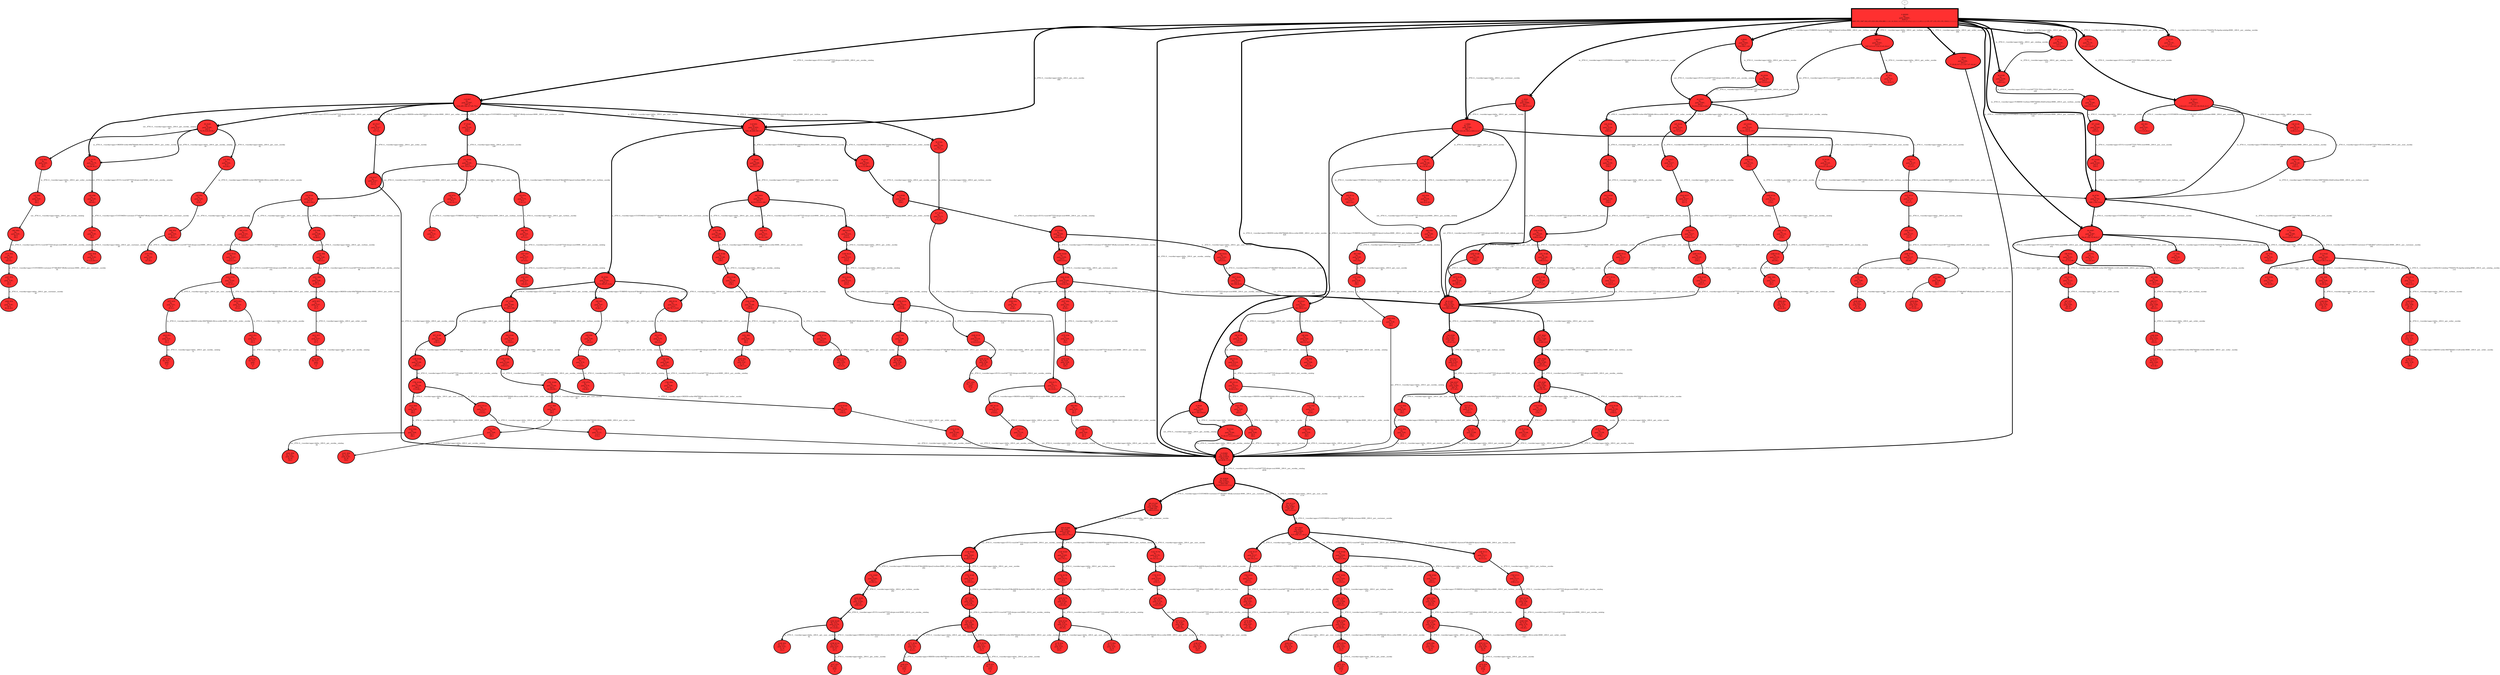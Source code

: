 // produced with flexfringe // 
digraph DFA {
	0 [label="root" shape=box];
		I -> 0;
	0 [ label="0 #8293
fin: 
 path: 0:8293 , 
8293 0
[665,555,1967,642,453,629,494,656,899,1,1,6,1,8,18,6,1,4,3,3,2,15,15,2,1,2,1,1,1,412,1,2,135,137,135,135,135,136,8,1,1,1,1,1,]" , style=filled, fillcolor="firebrick1", width=2.30491, height=2.30491, penwidth=9.02329];
		0 -> 1 [label="in__8761.0__>eureka>apps>CUSTOMER>customer-577d8c6647-86s8j-customer-8080__200.0__put__customer__eureka
665 " , penwidth=9.02329 ];
		0 -> 2 [label="in__8761.0__>eureka>apps>delta__200.0__get__customer__eureka
555 " , penwidth=9.02329 ];
		0 -> 3 [label="out__8761.0__>eureka>apps>ZUUL>zuul-b677555-dzrgw-zuul-8080__200.0__put__eureka__catalog
1967 " , penwidth=9.02329 ];
		0 -> 4 [label="in__8761.0__>eureka>apps>TURBINE>hystrix-67dbcb6656-4pxn2-turbine-8989__200.0__put__turbine__eureka
642 " , penwidth=9.02329 ];
		0 -> 5 [label="in__8761.0__>eureka>apps>delta__200.0__get__turbine__eureka
453 " , penwidth=9.02329 ];
		0 -> 6 [label="in__8761.0__>eureka>apps>ORDER>order-69d76bbbfc-84vss-order-8080__200.0__put__order__eureka
629 " , penwidth=9.02329 ];
		0 -> 7 [label="in__8761.0__>eureka>apps>delta__200.0__get__order__eureka
494 " , penwidth=9.02329 ];
		0 -> 8 [label="out__8761.0__>eureka>apps>delta__200.0__get__eureka__catalog
656 " , penwidth=9.02329 ];
		0 -> 9 [label="in__8761.0__>eureka>apps>delta__200.0__get__user__eureka
899 " , penwidth=9.02329 ];
		0 -> 30 [label="in__8761.0__>eureka>apps>ZUUL>zuul-b677555-765tt-zuul-8080__200.0__put__zuul__eureka
412 " , penwidth=9.02329 ];
		0 -> 33 [label="in__8761.0__>eureka>apps>ORDER>order-69d76bbbfc-vvt28-order-8080__200.0__put__order__eureka
135 " , penwidth=9.02329 ];
		0 -> 34 [label="in__8761.0__>eureka>apps>TURBINE>turbine-598f75648d-c9sbf-turbine-8989__200.0__put__turbine__eureka
137 " , penwidth=9.02329 ];
		0 -> 35 [label="in__8761.0__>eureka>apps>CATALOG>catalog-7764455c7b-2gn4q-catalog-8080__200.0__put__catalog__eureka
135 " , penwidth=9.02329 ];
		0 -> 36 [label="in__8761.0__>eureka>apps>CUSTOMER>customer-577d8c6647-w45r5-customer-8080__200.0__put__customer__eureka
135 " , penwidth=9.02329 ];
		0 -> 37 [label="in__8761.0__>eureka>apps>delta__200.0__get__zuul__eureka
135 " , penwidth=9.02329 ];
		0 -> 38 [label="in__8761.0__>eureka>apps>delta__200.0__get__catalog__eureka
136 " , penwidth=9.02329 ];
	1 [ label="1 #665
fin: 0:1 , 
 path: 0:664 , 
664 1
[427,180,45,6,6,]" , style=filled, fillcolor="firebrick1", width=2.01507, height=2.01507, penwidth=6.50129];
		1 -> 2 [label="in__8761.0__>eureka>apps>delta__200.0__get__customer__eureka
427 " , penwidth=6.50129 ];
		1 -> 48 [label="out__8761.0__>eureka>apps>ZUUL>zuul-b677555-dzrgw-zuul-8080__200.0__put__eureka__catalog
180 " , penwidth=6.50129 ];
	2 [ label="2 #982
fin: 0:1 , 
 path: 0:981 , 
981 1
[407,222,24,190,2,129,2,2,3,]" , style=filled, fillcolor="firebrick1", width=2.06567, height=2.06567, penwidth=6.89061];
		2 -> 48 [label="out__8761.0__>eureka>apps>ZUUL>zuul-b677555-dzrgw-zuul-8080__200.0__put__eureka__catalog
407 " , penwidth=6.89061 ];
		2 -> 49 [label="in__8761.0__>eureka>apps>TURBINE>hystrix-67dbcb6656-4pxn2-turbine-8989__200.0__put__turbine__eureka
222 " , penwidth=6.89061 ];
		2 -> 51 [label="in__8761.0__>eureka>apps>delta__200.0__get__user__eureka
190 " , penwidth=6.89061 ];
		2 -> 53 [label="in__8761.0__>eureka>apps>ZUUL>zuul-b677555-765tt-zuul-8080__200.0__put__zuul__eureka
129 " , penwidth=6.89061 ];
	3 [ label="3 #1967
fin: 
 path: 0:1967 , 
1967 0
[336,295,182,317,85,752,]" , style=filled, fillcolor="firebrick1", width=2.14999, height=2.14999, penwidth=7.58477];
		3 -> 57 [label="in__8761.0__>eureka>apps>CUSTOMER>customer-577d8c6647-86s8j-customer-8080__200.0__put__customer__eureka
336 " , penwidth=7.58477 ];
		3 -> 58 [label="out__8761.0__>eureka>apps>ZUUL>zuul-b677555-dzrgw-zuul-8080__200.0__put__eureka__catalog
295 " , penwidth=7.58477 ];
		3 -> 59 [label="in__8761.0__>eureka>apps>TURBINE>hystrix-67dbcb6656-4pxn2-turbine-8989__200.0__put__turbine__eureka
182 " , penwidth=7.58477 ];
		3 -> 60 [label="in__8761.0__>eureka>apps>ORDER>order-69d76bbbfc-84vss-order-8080__200.0__put__order__eureka
317 " , penwidth=7.58477 ];
		3 -> 61 [label="out__8761.0__>eureka>apps>delta__200.0__get__eureka__catalog
85 " , penwidth=7.58477 ];
		3 -> 9 [label="in__8761.0__>eureka>apps>delta__200.0__get__user__eureka
752 " , penwidth=7.58477 ];
	4 [ label="4 #642
fin: 
 path: 0:642 , 
642 0
[319,304,1,18,]" , style=filled, fillcolor="firebrick1", width=2.01038, height=2.01038, penwidth=6.46614];
		4 -> 62 [label="out__8761.0__>eureka>apps>ZUUL>zuul-b677555-dzrgw-zuul-8080__200.0__put__eureka__catalog
319 " , penwidth=6.46614 ];
		4 -> 63 [label="in__8761.0__>eureka>apps>delta__200.0__get__turbine__eureka
304 " , penwidth=6.46614 ];
	5 [ label="5 #453
fin: 
 path: 0:453 , 
453 0
[287,9,51,8,7,5,8,15,43,18,2,]" , style=filled, fillcolor="firebrick1", width=1.96264, height=1.96264, penwidth=6.1181];
		5 -> 62 [label="out__8761.0__>eureka>apps>ZUUL>zuul-b677555-dzrgw-zuul-8080__200.0__put__eureka__catalog
287 " , penwidth=6.1181 ];
		5 -> 67 [label="in__8761.0__>eureka>apps>delta__200.0__get__order__eureka
51 " , penwidth=6.1181 ];
	6 [ label="6 #629
fin: 
 path: 0:629 , 
629 0
[6,17,344,254,8,]" , style=filled, fillcolor="firebrick1", width=2.00764, height=2.00764, penwidth=6.44572];
		6 -> 78 [label="in__8761.0__>eureka>apps>delta__200.0__get__order__eureka
344 " , penwidth=6.44572 ];
		6 -> 8 [label="out__8761.0__>eureka>apps>delta__200.0__get__eureka__catalog
254 " , penwidth=6.44572 ];
	7 [ label="7 #494
fin: 
 path: 0:494 , 
494 0
[7,18,42,317,2,1,3,8,7,47,18,24,]" , style=filled, fillcolor="firebrick1", width=1.97471, height=1.97471, penwidth=6.20456];
		7 -> 8 [label="out__8761.0__>eureka>apps>delta__200.0__get__eureka__catalog
317 " , penwidth=6.20456 ];
	8 [ label="8 #2983
fin: 0:109 , 
 path: 0:2874 , 
2874 109
[22,2838,13,1,]" , style=filled, fillcolor="firebrick1", width=2.19734, height=2.19734, penwidth=8.00102];
		8 -> 92 [label="out__8761.0__>eureka>apps>ZUUL>zuul-b677555-dzrgw-zuul-8080__200.0__put__eureka__catalog
2838 " , penwidth=8.00102 ];
	9 [ label="9 #1651
fin: 
 path: 0:1651 , 
1651 0
[581,46,468,545,11,]" , style=filled, fillcolor="firebrick1", width=2.12939, height=2.12939, penwidth=7.40974];
		9 -> 95 [label="in__8761.0__>eureka>apps>CUSTOMER>customer-577d8c6647-86s8j-customer-8080__200.0__put__customer__eureka
581 " , penwidth=7.40974 ];
		9 -> 97 [label="in__8761.0__>eureka>apps>TURBINE>hystrix-67dbcb6656-4pxn2-turbine-8989__200.0__put__turbine__eureka
468 " , penwidth=7.40974 ];
		9 -> 98 [label="in__8761.0__>eureka>apps>ORDER>order-69d76bbbfc-84vss-order-8080__200.0__put__order__eureka
545 " , penwidth=7.40974 ];
	30 [ label="30 #412
fin: 
 path: 0:412 , 
412 0
[135,4,8,1,1,1,6,1,22,130,30,61,9,3,]" , style=filled, fillcolor="firebrick1", width=1.94925, height=1.94925, penwidth=6.02345];
		30 -> 136 [label="in__8761.0__>eureka>apps>delta__200.0__get__customer__eureka
135 " , penwidth=6.02345 ];
		30 -> 34 [label="in__8761.0__>eureka>apps>TURBINE>turbine-598f75648d-c9sbf-turbine-8989__200.0__put__turbine__eureka
130 " , penwidth=6.02345 ];
		30 -> 146 [label="in__8761.0__>eureka>apps>CUSTOMER>customer-577d8c6647-w45r5-customer-8080__200.0__put__customer__eureka
61 " , penwidth=6.02345 ];
	33 [ label="33 #135
fin: 
 path: 0:135 , 
135 0
[23,44,5,16,47,]" , style=filled, fillcolor="firebrick1", width=1.77709, height=1.77709, penwidth=4.91265];
	34 [ label="34 #761
fin: 
 path: 0:761 , 
761 0
[388,1,352,14,6,]" , style=filled, fillcolor="firebrick1", width=2.03287, height=2.03287, penwidth=6.63595];
		34 -> 157 [label="in__8761.0__>eureka>apps>ZUUL>zuul-b677555-765tt-zuul-8080__200.0__put__zuul__eureka
388 " , penwidth=6.63595 ];
		34 -> 36 [label="in__8761.0__>eureka>apps>CUSTOMER>customer-577d8c6647-w45r5-customer-8080__200.0__put__customer__eureka
352 " , penwidth=6.63595 ];
	35 [ label="35 #135
fin: 
 path: 0:135 , 
135 0
[45,18,17,16,8,31,]" , style=filled, fillcolor="firebrick1", width=1.77709, height=1.77709, penwidth=4.91265];
	36 [ label="36 #487
fin: 
 path: 0:487 , 
487 0
[54,41,252,74,56,8,2,]" , style=filled, fillcolor="firebrick1", width=1.97274, height=1.97274, penwidth=6.19032];
		36 -> 167 [label="in__8761.0__>eureka>apps>delta__200.0__get__turbine__eureka
54 " , penwidth=6.19032 ];
		36 -> 169 [label="in__8761.0__>eureka>apps>ZUUL>zuul-b677555-765tt-zuul-8080__200.0__put__zuul__eureka
252 " , penwidth=6.19032 ];
		36 -> 170 [label="in__8761.0__>eureka>apps>ORDER>order-69d76bbbfc-vvt28-order-8080__200.0__put__order__eureka
74 " , penwidth=6.19032 ];
		36 -> 171 [label="in__8761.0__>eureka>apps>CATALOG>catalog-7764455c7b-2gn4q-catalog-8080__200.0__put__catalog__eureka
56 " , penwidth=6.19032 ];
	37 [ label="37 #135
fin: 
 path: 0:135 , 
135 0
[1,1,1,8,122,2,]" , style=filled, fillcolor="firebrick1", width=1.77709, height=1.77709, penwidth=4.91265];
		37 -> 38 [label="in__8761.0__>eureka>apps>delta__200.0__get__catalog__eureka
122 " , penwidth=4.91265 ];
	38 [ label="38 #258
fin: 
 path: 0:258 , 
258 0
[249,5,4,]" , style=filled, fillcolor="firebrick1", width=1.88051, height=1.88051, penwidth=5.55683];
		38 -> 179 [label="in__8761.0__>eureka>apps>ZUUL>zuul-b677555-765tt-zuul-8080__200.0__put__zuul__eureka
249 " , penwidth=5.55683 ];
	48 [ label="48 #1391
fin: 0:158 , 
 path: 0:1233 , 
1233 158
[0,0,590,0,0,643,]" , style=filled, fillcolor="firebrick1", width=2.10882, height=2.10882, penwidth=7.2385];
		48 -> 196 [label="in__8761.0__>eureka>apps>TURBINE>hystrix-67dbcb6656-4pxn2-turbine-8989__200.0__put__turbine__eureka
590 " , penwidth=7.2385 ];
		48 -> 197 [label="in__8761.0__>eureka>apps>delta__200.0__get__user__eureka
643 " , penwidth=7.2385 ];
	49 [ label="49 #222
fin: 
 path: 0:222 , 
222 0
[82,126,0,14,]" , style=filled, fillcolor="firebrick1", width=1.85742, height=1.85742, penwidth=5.40717];
		49 -> 198 [label="out__8761.0__>eureka>apps>ZUUL>zuul-b677555-dzrgw-zuul-8080__200.0__put__eureka__catalog
82 " , penwidth=5.40717 ];
		49 -> 199 [label="in__8761.0__>eureka>apps>delta__200.0__get__turbine__eureka
126 " , penwidth=5.40717 ];
	51 [ label="51 #190
fin: 
 path: 0:190 , 
190 0
[6,114,58,12,]" , style=filled, fillcolor="firebrick1", width=1.83295, height=1.83295, penwidth=5.25227];
		51 -> 204 [label="in__8761.0__>eureka>apps>TURBINE>hystrix-67dbcb6656-4pxn2-turbine-8989__200.0__put__turbine__eureka
114 " , penwidth=5.25227 ];
		51 -> 205 [label="in__8761.0__>eureka>apps>ORDER>order-69d76bbbfc-84vss-order-8080__200.0__put__order__eureka
58 " , penwidth=5.25227 ];
	53 [ label="53 #129
fin: 
 path: 0:129 , 
129 0
[0,0,0,0,126,0,3,]" , style=filled, fillcolor="firebrick1", width=1.76943, height=1.76943, penwidth=4.86753];
		53 -> 34 [label="in__8761.0__>eureka>apps>TURBINE>turbine-598f75648d-c9sbf-turbine-8989__200.0__put__turbine__eureka
126 " , penwidth=4.86753 ];
	57 [ label="57 #336
fin: 
 path: 0:336 , 
336 0
[336,]" , style=filled, fillcolor="firebrick1", width=1.91987, height=1.91987, penwidth=5.82008];
		57 -> 212 [label="in__8761.0__>eureka>apps>delta__200.0__get__customer__eureka
336 " , penwidth=5.82008 ];
	58 [ label="58 #295
fin: 
 path: 0:295 , 
295 0
[0,35,0,83,85,92,]" , style=filled, fillcolor="firebrick1", width=1.90067, height=1.90067, penwidth=5.69036];
		58 -> 214 [label="in__8761.0__>eureka>apps>ORDER>order-69d76bbbfc-84vss-order-8080__200.0__put__order__eureka
83 " , penwidth=5.69036 ];
		58 -> 61 [label="out__8761.0__>eureka>apps>delta__200.0__get__eureka__catalog
85 " , penwidth=5.69036 ];
		58 -> 215 [label="in__8761.0__>eureka>apps>delta__200.0__get__user__eureka
92 " , penwidth=5.69036 ];
	59 [ label="59 #182
fin: 
 path: 0:182 , 
182 0
[11,171,0,]" , style=filled, fillcolor="firebrick1", width=1.82608, height=1.82608, penwidth=5.20949];
		59 -> 217 [label="in__8761.0__>eureka>apps>delta__200.0__get__turbine__eureka
171 " , penwidth=5.20949 ];
	60 [ label="60 #317
fin: 
 path: 0:317 , 
317 0
[317,0,]" , style=filled, fillcolor="firebrick1", width=1.91133, height=1.91133, penwidth=5.76205];
		60 -> 218 [label="in__8761.0__>eureka>apps>delta__200.0__get__order__eureka
317 " , penwidth=5.76205 ];
	61 [ label="61 #170
fin: 
 path: 0:170 , 
170 0
[44,98,26,2,]" , style=filled, fillcolor="firebrick1", width=1.8151, height=1.8151, penwidth=5.14166];
		61 -> 220 [label="out__8761.0__>eureka>apps>ZUUL>zuul-b677555-dzrgw-zuul-8080__200.0__put__eureka__catalog
98 " , penwidth=5.14166 ];
	62 [ label="62 #893
fin: 
 path: 0:893 , 
893 0
[0,333,0,336,0,224,]" , style=filled, fillcolor="firebrick1", width=2.05357, height=2.05357, penwidth=6.79571];
		62 -> 223 [label="out__8761.0__>eureka>apps>ZUUL>zuul-b677555-dzrgw-zuul-8080__200.0__put__eureka__catalog
333 " , penwidth=6.79571 ];
		62 -> 224 [label="in__8761.0__>eureka>apps>ORDER>order-69d76bbbfc-84vss-order-8080__200.0__put__order__eureka
336 " , penwidth=6.79571 ];
		62 -> 225 [label="in__8761.0__>eureka>apps>delta__200.0__get__user__eureka
224 " , penwidth=6.79571 ];
	63 [ label="63 #304
fin: 
 path: 0:304 , 
304 0
[287,9,0,8,0,0,]" , style=filled, fillcolor="firebrick1", width=1.90513, height=1.90513, penwidth=5.72031];
		63 -> 62 [label="out__8761.0__>eureka>apps>ZUUL>zuul-b677555-dzrgw-zuul-8080__200.0__put__eureka__catalog
287 " , penwidth=5.72031 ];
	67 [ label="67 #51
fin: 
 path: 0:51 , 
51 0
[2,1,35,6,7,]" , style=filled, fillcolor="firebrick1", width=1.59964, height=1.59964, penwidth=3.95124];
	78 [ label="78 #344
fin: 
 path: 0:344 , 
344 0
[7,18,317,2,0,0,0,0,0,]" , style=filled, fillcolor="firebrick1", width=1.92331, height=1.92331, penwidth=5.84354];
		78 -> 8 [label="out__8761.0__>eureka>apps>delta__200.0__get__eureka__catalog
317 " , penwidth=5.84354 ];
	92 [ label="92 #2838
fin: 0:385 , 
 path: 0:2453 , 
2453 385
[1339,0,0,0,0,1114,]" , style=filled, fillcolor="firebrick1", width=2.19179, height=2.19179, penwidth=7.95121];
		92 -> 292 [label="in__8761.0__>eureka>apps>CUSTOMER>customer-577d8c6647-86s8j-customer-8080__200.0__put__customer__eureka
1339 " , penwidth=7.95121 ];
		92 -> 293 [label="in__8761.0__>eureka>apps>delta__200.0__get__user__eureka
1114 " , penwidth=7.95121 ];
	95 [ label="95 #581
fin: 
 path: 0:581 , 
581 0
[114,360,87,12,8,]" , style=filled, fillcolor="firebrick1", width=1.99694, height=1.99694, penwidth=6.36647];
		95 -> 296 [label="in__8761.0__>eureka>apps>delta__200.0__get__customer__eureka
114 " , penwidth=6.36647 ];
		95 -> 297 [label="out__8761.0__>eureka>apps>ZUUL>zuul-b677555-dzrgw-zuul-8080__200.0__put__eureka__catalog
360 " , penwidth=6.36647 ];
		95 -> 298 [label="in__8761.0__>eureka>apps>TURBINE>hystrix-67dbcb6656-4pxn2-turbine-8989__200.0__put__turbine__eureka
87 " , penwidth=6.36647 ];
	97 [ label="97 #468
fin: 
 path: 0:468 , 
468 0
[453,3,2,10,]" , style=filled, fillcolor="firebrick1", width=1.9672, height=1.9672, penwidth=6.1506];
		97 -> 305 [label="out__8761.0__>eureka>apps>ZUUL>zuul-b677555-dzrgw-zuul-8080__200.0__put__eureka__catalog
453 " , penwidth=6.1506 ];
	98 [ label="98 #545
fin: 
 path: 0:545 , 
545 0
[4,13,12,508,8,]" , style=filled, fillcolor="firebrick1", width=1.98823, height=1.98823, penwidth=6.30262];
		98 -> 312 [label="out__8761.0__>eureka>apps>delta__200.0__get__eureka__catalog
508 " , penwidth=6.30262 ];
	136 [ label="136 #135
fin: 
 path: 0:135 , 
135 0
[128,2,2,3,]" , style=filled, fillcolor="firebrick1", width=1.77709, height=1.77709, penwidth=4.91265];
		136 -> 358 [label="in__8761.0__>eureka>apps>ZUUL>zuul-b677555-765tt-zuul-8080__200.0__put__zuul__eureka
128 " , penwidth=4.91265 ];
	146 [ label="146 #61
fin: 
 path: 0:61 , 
61 0
[17,7,15,20,2,]" , style=filled, fillcolor="firebrick1", width=1.63455, height=1.63455, penwidth=4.12713];
	157 [ label="157 #388
fin: 
 path: 0:388 , 
388 0
[0,0,0,0,0,43,345,0,]" , style=filled, fillcolor="firebrick1", width=1.94069, height=1.94069, penwidth=5.96358];
		157 -> 413 [label="in__8761.0__>eureka>apps>CUSTOMER>customer-577d8c6647-w45r5-customer-8080__200.0__put__customer__eureka
345 " , penwidth=5.96358 ];
	167 [ label="167 #54
fin: 
 path: 0:54 , 
54 0
[35,4,15,]" , style=filled, fillcolor="firebrick1", width=1.6109, height=1.6109, penwidth=4.00733];
	169 [ label="169 #252
fin: 
 path: 0:252 , 
252 0
[21,21,112,98,]" , style=filled, fillcolor="firebrick1", width=1.87693, height=1.87693, penwidth=5.53339];
		169 -> 452 [label="in__8761.0__>eureka>apps>ORDER>order-69d76bbbfc-vvt28-order-8080__200.0__put__order__eureka
112 " , penwidth=5.53339 ];
		169 -> 453 [label="in__8761.0__>eureka>apps>CATALOG>catalog-7764455c7b-2gn4q-catalog-8080__200.0__put__catalog__eureka
98 " , penwidth=5.53339 ];
	170 [ label="170 #74
fin: 
 path: 0:74 , 
74 0
[17,39,18,]" , style=filled, fillcolor="firebrick1", width=1.671, height=1.671, penwidth=4.31749];
	171 [ label="171 #56
fin: 
 path: 0:56 , 
56 0
[23,9,14,9,1,]" , style=filled, fillcolor="firebrick1", width=1.61801, height=1.61801, penwidth=4.04305];
	179 [ label="179 #249
fin: 
 path: 0:249 , 
249 0
[249,0,0,0,0,0,]" , style=filled, fillcolor="firebrick1", width=1.8751, height=1.8751, penwidth=5.52146];
		179 -> 471 [label="in__8761.0__>eureka>apps>delta__200.0__get__customer__eureka
249 " , penwidth=5.52146 ];
	196 [ label="196 #590
fin: 0:163 , 
 path: 0:427 , 
427 163
[16,411,0,]" , style=filled, fillcolor="firebrick1", width=1.99902, height=1.99902, penwidth=6.38182];
		196 -> 494 [label="in__8761.0__>eureka>apps>delta__200.0__get__turbine__eureka
411 " , penwidth=6.38182 ];
	197 [ label="197 #643
fin: 0:177 , 
 path: 0:466 , 
466 177
[0,0,466,0,0,]" , style=filled, fillcolor="firebrick1", width=2.01059, height=2.01059, penwidth=6.4677];
		197 -> 495 [label="in__8761.0__>eureka>apps>TURBINE>hystrix-67dbcb6656-4pxn2-turbine-8989__200.0__put__turbine__eureka
466 " , penwidth=6.4677 ];
	198 [ label="198 #82
fin: 
 path: 0:82 , 
82 0
[68,0,0,14,]" , style=filled, fillcolor="firebrick1", width=1.68988, height=1.68988, penwidth=4.41884];
		198 -> 496 [label="out__8761.0__>eureka>apps>ZUUL>zuul-b677555-dzrgw-zuul-8080__200.0__put__eureka__catalog
68 " , penwidth=4.41884 ];
	199 [ label="199 #126
fin: 
 path: 0:126 , 
126 0
[114,8,4,]" , style=filled, fillcolor="firebrick1", width=1.76545, height=1.76545, penwidth=4.84419];
		199 -> 498 [label="out__8761.0__>eureka>apps>ZUUL>zuul-b677555-dzrgw-zuul-8080__200.0__put__eureka__catalog
114 " , penwidth=4.84419 ];
	204 [ label="204 #114
fin: 
 path: 0:114 , 
114 0
[98,2,14,]" , style=filled, fillcolor="firebrick1", width=1.74832, height=1.74832, penwidth=4.74493];
		204 -> 506 [label="out__8761.0__>eureka>apps>ZUUL>zuul-b677555-dzrgw-zuul-8080__200.0__put__eureka__catalog
98 " , penwidth=4.74493 ];
	205 [ label="205 #58
fin: 
 path: 0:58 , 
58 0
[26,22,0,10,]" , style=filled, fillcolor="firebrick1", width=1.62483, height=1.62483, penwidth=4.07754];
	212 [ label="212 #336
fin: 
 path: 0:336 , 
336 0
[191,70,4,70,1,]" , style=filled, fillcolor="firebrick1", width=1.91987, height=1.91987, penwidth=5.82008];
		212 -> 519 [label="out__8761.0__>eureka>apps>ZUUL>zuul-b677555-dzrgw-zuul-8080__200.0__put__eureka__catalog
191 " , penwidth=5.82008 ];
		212 -> 520 [label="in__8761.0__>eureka>apps>TURBINE>hystrix-67dbcb6656-4pxn2-turbine-8989__200.0__put__turbine__eureka
70 " , penwidth=5.82008 ];
		212 -> 522 [label="in__8761.0__>eureka>apps>delta__200.0__get__user__eureka
70 " , penwidth=5.82008 ];
	214 [ label="214 #83
fin: 
 path: 0:83 , 
83 0
[83,]" , style=filled, fillcolor="firebrick1", width=1.69209, height=1.69209, penwidth=4.43082];
		214 -> 525 [label="in__8761.0__>eureka>apps>delta__200.0__get__order__eureka
83 " , penwidth=4.43082 ];
	215 [ label="215 #92
fin: 
 path: 0:92 , 
92 0
[0,0,92,]" , style=filled, fillcolor="firebrick1", width=1.71066, height=1.71066, penwidth=4.5326];
		215 -> 526 [label="in__8761.0__>eureka>apps>ORDER>order-69d76bbbfc-84vss-order-8080__200.0__put__order__eureka
92 " , penwidth=4.5326 ];
	217 [ label="217 #171
fin: 
 path: 0:171 , 
171 0
[171,0,0,]" , style=filled, fillcolor="firebrick1", width=1.81604, height=1.81604, penwidth=5.14749];
		217 -> 529 [label="out__8761.0__>eureka>apps>ZUUL>zuul-b677555-dzrgw-zuul-8080__200.0__put__eureka__catalog
171 " , penwidth=5.14749 ];
	218 [ label="218 #317
fin: 
 path: 0:317 , 
317 0
[317,]" , style=filled, fillcolor="firebrick1", width=1.91133, height=1.91133, penwidth=5.76205];
		218 -> 8 [label="out__8761.0__>eureka>apps>delta__200.0__get__eureka__catalog
317 " , penwidth=5.76205 ];
	220 [ label="220 #98
fin: 
 path: 0:98 , 
98 0
[58,40,]" , style=filled, fillcolor="firebrick1", width=1.72189, height=1.72189, penwidth=4.59512];
		220 -> 531 [label="in__8761.0__>eureka>apps>CUSTOMER>customer-577d8c6647-86s8j-customer-8080__200.0__put__customer__eureka
58 " , penwidth=4.59512 ];
	223 [ label="223 #333
fin: 
 path: 0:333 , 
333 0
[0,33,132,31,137,]" , style=filled, fillcolor="firebrick1", width=1.91856, height=1.91856, penwidth=5.81114];
		223 -> 536 [label="in__8761.0__>eureka>apps>ORDER>order-69d76bbbfc-84vss-order-8080__200.0__put__order__eureka
132 " , penwidth=5.81114 ];
		223 -> 538 [label="in__8761.0__>eureka>apps>delta__200.0__get__user__eureka
137 " , penwidth=5.81114 ];
	224 [ label="224 #336
fin: 
 path: 0:336 , 
336 0
[336,0,]" , style=filled, fillcolor="firebrick1", width=1.91987, height=1.91987, penwidth=5.82008];
		224 -> 539 [label="in__8761.0__>eureka>apps>delta__200.0__get__order__eureka
336 " , penwidth=5.82008 ];
	225 [ label="225 #224
fin: 
 path: 0:224 , 
224 0
[0,7,0,217,]" , style=filled, fillcolor="firebrick1", width=1.85881, height=1.85881, penwidth=5.4161];
		225 -> 541 [label="in__8761.0__>eureka>apps>ORDER>order-69d76bbbfc-84vss-order-8080__200.0__put__order__eureka
217 " , penwidth=5.4161 ];
	292 [ label="292 #1339
fin: 0:250 , 
 path: 0:1089 , 
1089 250
[1089,0,0,0,0,]" , style=filled, fillcolor="firebrick1", width=2.10419, height=2.10419, penwidth=7.20042];
		292 -> 646 [label="in__8761.0__>eureka>apps>delta__200.0__get__customer__eureka
1089 " , penwidth=7.20042 ];
	293 [ label="293 #1114
fin: 0:207 , 
 path: 0:907 , 
907 207
[907,0,0,0,0,]" , style=filled, fillcolor="firebrick1", width=2.08152, height=2.08152, penwidth=7.01661];
		293 -> 647 [label="in__8761.0__>eureka>apps>CUSTOMER>customer-577d8c6647-86s8j-customer-8080__200.0__put__customer__eureka
907 " , penwidth=7.01661 ];
	296 [ label="296 #114
fin: 
 path: 0:114 , 
114 0
[16,78,7,13,0,]" , style=filled, fillcolor="firebrick1", width=1.74832, height=1.74832, penwidth=4.74493];
		296 -> 653 [label="in__8761.0__>eureka>apps>TURBINE>hystrix-67dbcb6656-4pxn2-turbine-8989__200.0__put__turbine__eureka
78 " , penwidth=4.74493 ];
	297 [ label="297 #360
fin: 
 path: 0:360 , 
360 0
[0,164,0,196,]" , style=filled, fillcolor="firebrick1", width=1.92991, height=1.92991, penwidth=5.88888];
		297 -> 656 [label="in__8761.0__>eureka>apps>TURBINE>hystrix-67dbcb6656-4pxn2-turbine-8989__200.0__put__turbine__eureka
164 " , penwidth=5.88888 ];
		297 -> 657 [label="in__8761.0__>eureka>apps>delta__200.0__get__user__eureka
196 " , penwidth=5.88888 ];
	298 [ label="298 #87
fin: 
 path: 0:87 , 
87 0
[0,86,1,]" , style=filled, fillcolor="firebrick1", width=1.70062, height=1.70062, penwidth=4.47734];
		298 -> 658 [label="in__8761.0__>eureka>apps>delta__200.0__get__turbine__eureka
86 " , penwidth=4.47734 ];
	305 [ label="305 #453
fin: 
 path: 0:453 , 
453 0
[0,53,0,214,0,186,]" , style=filled, fillcolor="firebrick1", width=1.96264, height=1.96264, penwidth=6.1181];
		305 -> 668 [label="out__8761.0__>eureka>apps>ZUUL>zuul-b677555-dzrgw-zuul-8080__200.0__put__eureka__catalog
53 " , penwidth=6.1181 ];
		305 -> 669 [label="in__8761.0__>eureka>apps>ORDER>order-69d76bbbfc-84vss-order-8080__200.0__put__order__eureka
214 " , penwidth=6.1181 ];
		305 -> 670 [label="in__8761.0__>eureka>apps>delta__200.0__get__user__eureka
186 " , penwidth=6.1181 ];
	312 [ label="312 #508
fin: 
 path: 0:508 , 
508 0
[508,]" , style=filled, fillcolor="firebrick1", width=1.97858, height=1.97858, penwidth=6.23245];
		312 -> 679 [label="out__8761.0__>eureka>apps>ZUUL>zuul-b677555-dzrgw-zuul-8080__200.0__put__eureka__catalog
508 " , penwidth=6.23245 ];
	358 [ label="358 #128
fin: 
 path: 0:128 , 
128 0
[125,3,]" , style=filled, fillcolor="firebrick1", width=1.76812, height=1.76812, penwidth=4.85981];
		358 -> 34 [label="in__8761.0__>eureka>apps>TURBINE>turbine-598f75648d-c9sbf-turbine-8989__200.0__put__turbine__eureka
125 " , penwidth=4.85981 ];
	413 [ label="413 #345
fin: 
 path: 0:345 , 
345 0
[102,27,90,114,12,]" , style=filled, fillcolor="firebrick1", width=1.92373, height=1.92373, penwidth=5.84644];
		413 -> 819 [label="in__8761.0__>eureka>apps>delta__200.0__get__turbine__eureka
102 " , penwidth=5.84644 ];
		413 -> 821 [label="in__8761.0__>eureka>apps>ORDER>order-69d76bbbfc-vvt28-order-8080__200.0__put__order__eureka
90 " , penwidth=5.84644 ];
		413 -> 822 [label="in__8761.0__>eureka>apps>CATALOG>catalog-7764455c7b-2gn4q-catalog-8080__200.0__put__catalog__eureka
114 " , penwidth=5.84644 ];
	452 [ label="452 #112
fin: 
 path: 0:112 , 
112 0
[21,70,21,]" , style=filled, fillcolor="firebrick1", width=1.74526, height=1.74526, penwidth=4.72739];
		452 -> 887 [label="in__8761.0__>eureka>apps>delta__200.0__get__order__eureka
70 " , penwidth=4.72739 ];
	453 [ label="453 #98
fin: 
 path: 0:98 , 
98 0
[77,14,0,7,0,]" , style=filled, fillcolor="firebrick1", width=1.72189, height=1.72189, penwidth=4.59512];
		453 -> 889 [label="in__8761.0__>eureka>apps>delta__200.0__get__turbine__eureka
77 " , penwidth=4.59512 ];
	471 [ label="471 #249
fin: 
 path: 0:249 , 
249 0
[243,6,]" , style=filled, fillcolor="firebrick1", width=1.8751, height=1.8751, penwidth=5.52146];
		471 -> 917 [label="in__8761.0__>eureka>apps>ZUUL>zuul-b677555-765tt-zuul-8080__200.0__put__zuul__eureka
243 " , penwidth=5.52146 ];
	494 [ label="494 #411
fin: 0:74 , 
 path: 0:337 , 
337 74
[337,0,]" , style=filled, fillcolor="firebrick1", width=1.94891, height=1.94891, penwidth=6.02102];
		494 -> 944 [label="out__8761.0__>eureka>apps>ZUUL>zuul-b677555-dzrgw-zuul-8080__200.0__put__eureka__catalog
337 " , penwidth=6.02102 ];
	495 [ label="495 #466
fin: 0:81 , 
 path: 0:385 , 
385 81
[382,0,3,0,]" , style=filled, fillcolor="firebrick1", width=1.9666, height=1.9666, penwidth=6.14633];
		495 -> 945 [label="out__8761.0__>eureka>apps>ZUUL>zuul-b677555-dzrgw-zuul-8080__200.0__put__eureka__catalog
382 " , penwidth=6.14633 ];
	496 [ label="496 #68
fin: 
 path: 0:68 , 
68 0
[30,2,36,]" , style=filled, fillcolor="firebrick1", width=1.6552, height=1.6552, penwidth=4.23411];
	498 [ label="498 #114
fin: 
 path: 0:114 , 
114 0
[114,0,0,0,]" , style=filled, fillcolor="firebrick1", width=1.74832, height=1.74832, penwidth=4.74493];
		498 -> 951 [label="out__8761.0__>eureka>apps>ZUUL>zuul-b677555-dzrgw-zuul-8080__200.0__put__eureka__catalog
114 " , penwidth=4.74493 ];
	506 [ label="506 #98
fin: 
 path: 0:98 , 
98 0
[98,0,0,0,]" , style=filled, fillcolor="firebrick1", width=1.72189, height=1.72189, penwidth=4.59512];
		506 -> 963 [label="out__8761.0__>eureka>apps>ZUUL>zuul-b677555-dzrgw-zuul-8080__200.0__put__eureka__catalog
98 " , penwidth=4.59512 ];
	519 [ label="519 #191
fin: 
 path: 0:191 , 
191 0
[0,88,0,103,]" , style=filled, fillcolor="firebrick1", width=1.83378, height=1.83378, penwidth=5.2575];
		519 -> 979 [label="in__8761.0__>eureka>apps>TURBINE>hystrix-67dbcb6656-4pxn2-turbine-8989__200.0__put__turbine__eureka
88 " , penwidth=5.2575 ];
		519 -> 980 [label="in__8761.0__>eureka>apps>delta__200.0__get__user__eureka
103 " , penwidth=5.2575 ];
	520 [ label="520 #70
fin: 
 path: 0:70 , 
70 0
[7,61,2,]" , style=filled, fillcolor="firebrick1", width=1.66064, height=1.66064, penwidth=4.26268];
		520 -> 982 [label="in__8761.0__>eureka>apps>delta__200.0__get__turbine__eureka
61 " , penwidth=4.26268 ];
	522 [ label="522 #70
fin: 
 path: 0:70 , 
70 0
[3,52,14,1,]" , style=filled, fillcolor="firebrick1", width=1.66064, height=1.66064, penwidth=4.26268];
		522 -> 987 [label="in__8761.0__>eureka>apps>TURBINE>hystrix-67dbcb6656-4pxn2-turbine-8989__200.0__put__turbine__eureka
52 " , penwidth=4.26268 ];
	525 [ label="525 #83
fin: 
 path: 0:83 , 
83 0
[83,]" , style=filled, fillcolor="firebrick1", width=1.69209, height=1.69209, penwidth=4.43082];
		525 -> 993 [label="out__8761.0__>eureka>apps>delta__200.0__get__eureka__catalog
83 " , penwidth=4.43082 ];
	526 [ label="526 #92
fin: 
 path: 0:92 , 
92 0
[0,92,]" , style=filled, fillcolor="firebrick1", width=1.71066, height=1.71066, penwidth=4.5326];
		526 -> 994 [label="out__8761.0__>eureka>apps>delta__200.0__get__eureka__catalog
92 " , penwidth=4.5326 ];
	529 [ label="529 #171
fin: 
 path: 0:171 , 
171 0
[0,110,61,]" , style=filled, fillcolor="firebrick1", width=1.81604, height=1.81604, penwidth=5.14749];
		529 -> 997 [label="in__8761.0__>eureka>apps>ORDER>order-69d76bbbfc-84vss-order-8080__200.0__put__order__eureka
110 " , penwidth=5.14749 ];
		529 -> 998 [label="in__8761.0__>eureka>apps>delta__200.0__get__user__eureka
61 " , penwidth=5.14749 ];
	531 [ label="531 #58
fin: 
 path: 0:58 , 
58 0
[58,]" , style=filled, fillcolor="firebrick1", width=1.62483, height=1.62483, penwidth=4.07754];
		531 -> 1002 [label="in__8761.0__>eureka>apps>delta__200.0__get__customer__eureka
58 " , penwidth=4.07754 ];
	536 [ label="536 #132
fin: 
 path: 0:132 , 
132 0
[132,]" , style=filled, fillcolor="firebrick1", width=1.77332, height=1.77332, penwidth=4.89035];
		536 -> 1009 [label="in__8761.0__>eureka>apps>delta__200.0__get__order__eureka
132 " , penwidth=4.89035 ];
	538 [ label="538 #137
fin: 
 path: 0:137 , 
137 0
[0,137,]" , style=filled, fillcolor="firebrick1", width=1.77956, height=1.77956, penwidth=4.92725];
		538 -> 1012 [label="in__8761.0__>eureka>apps>ORDER>order-69d76bbbfc-84vss-order-8080__200.0__put__order__eureka
137 " , penwidth=4.92725 ];
	539 [ label="539 #336
fin: 
 path: 0:336 , 
336 0
[336,]" , style=filled, fillcolor="firebrick1", width=1.91987, height=1.91987, penwidth=5.82008];
		539 -> 1013 [label="out__8761.0__>eureka>apps>delta__200.0__get__eureka__catalog
336 " , penwidth=5.82008 ];
	541 [ label="541 #217
fin: 
 path: 0:217 , 
217 0
[0,217,]" , style=filled, fillcolor="firebrick1", width=1.85387, height=1.85387, penwidth=5.3845];
		541 -> 1016 [label="out__8761.0__>eureka>apps>delta__200.0__get__eureka__catalog
217 " , penwidth=5.3845 ];
	646 [ label="646 #1089
fin: 0:88 , 
 path: 0:1001 , 
1001 88
[620,200,4,176,1,]" , style=filled, fillcolor="firebrick1", width=2.07868, height=2.07868, penwidth=6.99393];
		646 -> 1139 [label="out__8761.0__>eureka>apps>ZUUL>zuul-b677555-dzrgw-zuul-8080__200.0__put__eureka__catalog
620 " , penwidth=6.99393 ];
		646 -> 1140 [label="in__8761.0__>eureka>apps>TURBINE>hystrix-67dbcb6656-4pxn2-turbine-8989__200.0__put__turbine__eureka
200 " , penwidth=6.99393 ];
		646 -> 1142 [label="in__8761.0__>eureka>apps>delta__200.0__get__user__eureka
176 " , penwidth=6.99393 ];
	647 [ label="647 #907
fin: 0:83 , 
 path: 0:824 , 
824 83
[137,556,111,18,2,]" , style=filled, fillcolor="firebrick1", width=2.05556, height=2.05556, penwidth=6.81124];
		647 -> 1144 [label="in__8761.0__>eureka>apps>delta__200.0__get__customer__eureka
137 " , penwidth=6.81124 ];
		647 -> 1145 [label="out__8761.0__>eureka>apps>ZUUL>zuul-b677555-dzrgw-zuul-8080__200.0__put__eureka__catalog
556 " , penwidth=6.81124 ];
		647 -> 1146 [label="in__8761.0__>eureka>apps>TURBINE>hystrix-67dbcb6656-4pxn2-turbine-8989__200.0__put__turbine__eureka
111 " , penwidth=6.81124 ];
	653 [ label="653 #78
fin: 
 path: 0:78 , 
78 0
[68,2,8,]" , style=filled, fillcolor="firebrick1", width=1.68073, height=1.68073, penwidth=4.36945];
		653 -> 1158 [label="out__8761.0__>eureka>apps>ZUUL>zuul-b677555-dzrgw-zuul-8080__200.0__put__eureka__catalog
68 " , penwidth=4.36945 ];
	656 [ label="656 #164
fin: 
 path: 0:164 , 
164 0
[0,164,0,]" , style=filled, fillcolor="firebrick1", width=1.80926, height=1.80926, penwidth=5.10595];
		656 -> 1165 [label="in__8761.0__>eureka>apps>delta__200.0__get__turbine__eureka
164 " , penwidth=5.10595 ];
	657 [ label="657 #196
fin: 
 path: 0:196 , 
196 0
[196,0,]" , style=filled, fillcolor="firebrick1", width=1.83788, height=1.83788, penwidth=5.2832];
		657 -> 1166 [label="in__8761.0__>eureka>apps>TURBINE>hystrix-67dbcb6656-4pxn2-turbine-8989__200.0__put__turbine__eureka
196 " , penwidth=5.2832 ];
	658 [ label="658 #86
fin: 
 path: 0:86 , 
86 0
[74,6,6,]" , style=filled, fillcolor="firebrick1", width=1.69853, height=1.69853, penwidth=4.46591];
		658 -> 1167 [label="out__8761.0__>eureka>apps>ZUUL>zuul-b677555-dzrgw-zuul-8080__200.0__put__eureka__catalog
74 " , penwidth=4.46591 ];
	668 [ label="668 #53
fin: 
 path: 0:53 , 
53 0
[4,19,1,29,]" , style=filled, fillcolor="firebrick1", width=1.60723, height=1.60723, penwidth=3.98898];
	669 [ label="669 #214
fin: 
 path: 0:214 , 
214 0
[214,0,]" , style=filled, fillcolor="firebrick1", width=1.8517, height=1.8517, penwidth=5.37064];
		669 -> 1184 [label="in__8761.0__>eureka>apps>delta__200.0__get__order__eureka
214 " , penwidth=5.37064 ];
	670 [ label="670 #186
fin: 
 path: 0:186 , 
186 0
[0,0,0,186,]" , style=filled, fillcolor="firebrick1", width=1.82955, height=1.82955, penwidth=5.23111];
		670 -> 1185 [label="in__8761.0__>eureka>apps>ORDER>order-69d76bbbfc-84vss-order-8080__200.0__put__order__eureka
186 " , penwidth=5.23111 ];
	679 [ label="679 #508
fin: 
 path: 0:508 , 
508 0
[256,0,252,]" , style=filled, fillcolor="firebrick1", width=1.97858, height=1.97858, penwidth=6.23245];
		679 -> 1195 [label="in__8761.0__>eureka>apps>CUSTOMER>customer-577d8c6647-86s8j-customer-8080__200.0__put__customer__eureka
256 " , penwidth=6.23245 ];
		679 -> 1196 [label="in__8761.0__>eureka>apps>delta__200.0__get__user__eureka
252 " , penwidth=6.23245 ];
	819 [ label="819 #102
fin: 
 path: 0:102 , 
102 0
[36,18,48,]" , style=filled, fillcolor="firebrick1", width=1.72895, height=1.72895, penwidth=4.63473];
	821 [ label="821 #90
fin: 
 path: 0:90 , 
90 0
[6,60,24,]" , style=filled, fillcolor="firebrick1", width=1.70672, height=1.70672, penwidth=4.51086];
		821 -> 1366 [label="in__8761.0__>eureka>apps>delta__200.0__get__order__eureka
60 " , penwidth=4.51086 ];
	822 [ label="822 #114
fin: 
 path: 0:114 , 
114 0
[94,8,12,]" , style=filled, fillcolor="firebrick1", width=1.74832, height=1.74832, penwidth=4.74493];
		822 -> 1368 [label="in__8761.0__>eureka>apps>delta__200.0__get__turbine__eureka
94 " , penwidth=4.74493 ];
	887 [ label="887 #70
fin: 0:10 , 
 path: 0:60 , 
60 10
[48,12,]" , style=filled, fillcolor="firebrick1", width=1.66064, height=1.66064, penwidth=4.26268];
	889 [ label="889 #77
fin: 0:11 , 
 path: 0:66 , 
66 11
[66,0,0,]" , style=filled, fillcolor="firebrick1", width=1.67835, height=1.67835, penwidth=4.35671];
		889 -> 1448 [label="in__8761.0__>eureka>apps>delta__200.0__get__order__eureka
66 " , penwidth=4.35671 ];
	917 [ label="917 #243
fin: 
 path: 0:243 , 
243 0
[243,]" , style=filled, fillcolor="firebrick1", width=1.87137, height=1.87137, penwidth=5.49717];
		917 -> 34 [label="in__8761.0__>eureka>apps>TURBINE>turbine-598f75648d-c9sbf-turbine-8989__200.0__put__turbine__eureka
243 " , penwidth=5.49717 ];
	944 [ label="944 #337
fin: 0:74 , 
 path: 0:263 , 
263 74
[171,92,]" , style=filled, fillcolor="firebrick1", width=1.92031, height=1.92031, penwidth=5.82305];
		944 -> 1512 [label="in__8761.0__>eureka>apps>ORDER>order-69d76bbbfc-84vss-order-8080__200.0__put__order__eureka
171 " , penwidth=5.82305 ];
		944 -> 1513 [label="in__8761.0__>eureka>apps>delta__200.0__get__user__eureka
92 " , penwidth=5.82305 ];
	945 [ label="945 #382
fin: 0:80 , 
 path: 0:302 , 
302 80
[0,158,144,]" , style=filled, fillcolor="firebrick1", width=1.93846, height=1.93846, penwidth=5.94803];
		945 -> 1514 [label="in__8761.0__>eureka>apps>ORDER>order-69d76bbbfc-84vss-order-8080__200.0__put__order__eureka
158 " , penwidth=5.94803 ];
		945 -> 1515 [label="in__8761.0__>eureka>apps>delta__200.0__get__user__eureka
144 " , penwidth=5.94803 ];
	951 [ label="951 #114
fin: 
 path: 0:114 , 
114 0
[0,64,0,50,]" , style=filled, fillcolor="firebrick1", width=1.74832, height=1.74832, penwidth=4.74493];
		951 -> 1522 [label="in__8761.0__>eureka>apps>ORDER>order-69d76bbbfc-84vss-order-8080__200.0__put__order__eureka
64 " , penwidth=4.74493 ];
		951 -> 1523 [label="in__8761.0__>eureka>apps>delta__200.0__get__user__eureka
50 " , penwidth=4.74493 ];
	963 [ label="963 #98
fin: 
 path: 0:98 , 
98 0
[38,2,58,]" , style=filled, fillcolor="firebrick1", width=1.72189, height=1.72189, penwidth=4.59512];
		963 -> 1537 [label="in__8761.0__>eureka>apps>delta__200.0__get__user__eureka
58 " , penwidth=4.59512 ];
	979 [ label="979 #88
fin: 
 path: 0:88 , 
88 0
[0,88,0,]" , style=filled, fillcolor="firebrick1", width=1.70268, height=1.70268, penwidth=4.48864];
		979 -> 1554 [label="in__8761.0__>eureka>apps>delta__200.0__get__turbine__eureka
88 " , penwidth=4.48864 ];
	980 [ label="980 #103
fin: 
 path: 0:103 , 
103 0
[0,103,0,0,]" , style=filled, fillcolor="firebrick1", width=1.73066, height=1.73066, penwidth=4.64439];
		980 -> 1555 [label="in__8761.0__>eureka>apps>TURBINE>hystrix-67dbcb6656-4pxn2-turbine-8989__200.0__put__turbine__eureka
103 " , penwidth=4.64439 ];
	982 [ label="982 #61
fin: 
 path: 0:61 , 
61 0
[57,2,2,]" , style=filled, fillcolor="firebrick1", width=1.63455, height=1.63455, penwidth=4.12713];
		982 -> 1557 [label="out__8761.0__>eureka>apps>ZUUL>zuul-b677555-dzrgw-zuul-8080__200.0__put__eureka__catalog
57 " , penwidth=4.12713 ];
	987 [ label="987 #52
fin: 
 path: 0:52 , 
52 0
[49,3,]" , style=filled, fillcolor="firebrick1", width=1.60348, height=1.60348, penwidth=3.97029];
	993 [ label="993 #83
fin: 
 path: 0:83 , 
83 0
[83,]" , style=filled, fillcolor="firebrick1", width=1.69209, height=1.69209, penwidth=4.43082];
		993 -> 1573 [label="out__8761.0__>eureka>apps>ZUUL>zuul-b677555-dzrgw-zuul-8080__200.0__put__eureka__catalog
83 " , penwidth=4.43082 ];
	994 [ label="994 #92
fin: 
 path: 0:92 , 
92 0
[0,92,0,0,]" , style=filled, fillcolor="firebrick1", width=1.71066, height=1.71066, penwidth=4.5326];
		994 -> 1574 [label="out__8761.0__>eureka>apps>ZUUL>zuul-b677555-dzrgw-zuul-8080__200.0__put__eureka__catalog
92 " , penwidth=4.5326 ];
	997 [ label="997 #110
fin: 
 path: 0:110 , 
110 0
[110,0,]" , style=filled, fillcolor="firebrick1", width=1.74214, height=1.74214, penwidth=4.70953];
		997 -> 1577 [label="in__8761.0__>eureka>apps>delta__200.0__get__order__eureka
110 " , penwidth=4.70953 ];
	998 [ label="998 #61
fin: 
 path: 0:61 , 
61 0
[61,]" , style=filled, fillcolor="firebrick1", width=1.63455, height=1.63455, penwidth=4.12713];
		998 -> 1578 [label="in__8761.0__>eureka>apps>ORDER>order-69d76bbbfc-84vss-order-8080__200.0__put__order__eureka
61 " , penwidth=4.12713 ];
	1002 [ label="1002 #58
fin: 
 path: 0:58 , 
58 0
[0,12,8,36,2,]" , style=filled, fillcolor="firebrick1", width=1.62483, height=1.62483, penwidth=4.07754];
	1009 [ label="1009 #132
fin: 
 path: 0:132 , 
132 0
[132,]" , style=filled, fillcolor="firebrick1", width=1.77332, height=1.77332, penwidth=4.89035];
		1009 -> 1601 [label="out__8761.0__>eureka>apps>delta__200.0__get__eureka__catalog
132 " , penwidth=4.89035 ];
	1012 [ label="1012 #137
fin: 
 path: 0:137 , 
137 0
[0,137,]" , style=filled, fillcolor="firebrick1", width=1.77956, height=1.77956, penwidth=4.92725];
		1012 -> 1605 [label="out__8761.0__>eureka>apps>delta__200.0__get__eureka__catalog
137 " , penwidth=4.92725 ];
	1013 [ label="1013 #336
fin: 
 path: 0:336 , 
336 0
[336,]" , style=filled, fillcolor="firebrick1", width=1.91987, height=1.91987, penwidth=5.82008];
		1013 -> 1606 [label="out__8761.0__>eureka>apps>ZUUL>zuul-b677555-dzrgw-zuul-8080__200.0__put__eureka__catalog
336 " , penwidth=5.82008 ];
	1016 [ label="1016 #217
fin: 
 path: 0:217 , 
217 0
[217,]" , style=filled, fillcolor="firebrick1", width=1.85387, height=1.85387, penwidth=5.3845];
		1016 -> 1609 [label="out__8761.0__>eureka>apps>ZUUL>zuul-b677555-dzrgw-zuul-8080__200.0__put__eureka__catalog
217 " , penwidth=5.3845 ];
	1139 [ label="1139 #620
fin: 
 path: 0:620 , 
620 0
[0,282,0,338,]" , style=filled, fillcolor="firebrick1", width=2.0057, height=2.0057, penwidth=6.43133];
		1139 -> 1751 [label="in__8761.0__>eureka>apps>TURBINE>hystrix-67dbcb6656-4pxn2-turbine-8989__200.0__put__turbine__eureka
282 " , penwidth=6.43133 ];
		1139 -> 1752 [label="in__8761.0__>eureka>apps>delta__200.0__get__user__eureka
338 " , penwidth=6.43133 ];
	1140 [ label="1140 #200
fin: 
 path: 0:200 , 
200 0
[22,176,2,]" , style=filled, fillcolor="firebrick1", width=1.84107, height=1.84107, penwidth=5.3033];
		1140 -> 1754 [label="in__8761.0__>eureka>apps>delta__200.0__get__turbine__eureka
176 " , penwidth=5.3033 ];
	1142 [ label="1142 #176
fin: 
 path: 0:176 , 
176 0
[8,153,14,1,]" , style=filled, fillcolor="firebrick1", width=1.8207, height=1.8207, penwidth=5.17615];
		1142 -> 1759 [label="in__8761.0__>eureka>apps>TURBINE>hystrix-67dbcb6656-4pxn2-turbine-8989__200.0__put__turbine__eureka
153 " , penwidth=5.17615 ];
	1144 [ label="1144 #137
fin: 
 path: 0:137 , 
137 0
[26,103,2,6,]" , style=filled, fillcolor="firebrick1", width=1.77956, height=1.77956, penwidth=4.92725];
		1144 -> 1764 [label="in__8761.0__>eureka>apps>TURBINE>hystrix-67dbcb6656-4pxn2-turbine-8989__200.0__put__turbine__eureka
103 " , penwidth=4.92725 ];
	1145 [ label="1145 #556
fin: 
 path: 0:556 , 
556 0
[0,252,0,304,]" , style=filled, fillcolor="firebrick1", width=1.99096, height=1.99096, penwidth=6.32257];
		1145 -> 1767 [label="in__8761.0__>eureka>apps>TURBINE>hystrix-67dbcb6656-4pxn2-turbine-8989__200.0__put__turbine__eureka
252 " , penwidth=6.32257 ];
		1145 -> 1768 [label="in__8761.0__>eureka>apps>delta__200.0__get__user__eureka
304 " , penwidth=6.32257 ];
	1146 [ label="1146 #111
fin: 
 path: 0:111 , 
111 0
[0,111,0,]" , style=filled, fillcolor="firebrick1", width=1.74371, height=1.74371, penwidth=4.7185];
		1146 -> 1769 [label="in__8761.0__>eureka>apps>delta__200.0__get__turbine__eureka
111 " , penwidth=4.7185 ];
	1158 [ label="1158 #68
fin: 
 path: 0:68 , 
68 0
[68,0,0,0,]" , style=filled, fillcolor="firebrick1", width=1.6552, height=1.6552, penwidth=4.23411];
		1158 -> 1784 [label="out__8761.0__>eureka>apps>ZUUL>zuul-b677555-dzrgw-zuul-8080__200.0__put__eureka__catalog
68 " , penwidth=4.23411 ];
	1165 [ label="1165 #164
fin: 
 path: 0:164 , 
164 0
[164,0,0,]" , style=filled, fillcolor="firebrick1", width=1.80926, height=1.80926, penwidth=5.10595];
		1165 -> 1791 [label="out__8761.0__>eureka>apps>ZUUL>zuul-b677555-dzrgw-zuul-8080__200.0__put__eureka__catalog
164 " , penwidth=5.10595 ];
	1166 [ label="1166 #196
fin: 
 path: 0:196 , 
196 0
[196,0,0,]" , style=filled, fillcolor="firebrick1", width=1.83788, height=1.83788, penwidth=5.2832];
		1166 -> 1792 [label="out__8761.0__>eureka>apps>ZUUL>zuul-b677555-dzrgw-zuul-8080__200.0__put__eureka__catalog
196 " , penwidth=5.2832 ];
	1167 [ label="1167 #74
fin: 
 path: 0:74 , 
74 0
[74,0,0,]" , style=filled, fillcolor="firebrick1", width=1.671, height=1.671, penwidth=4.31749];
		1167 -> 1793 [label="out__8761.0__>eureka>apps>ZUUL>zuul-b677555-dzrgw-zuul-8080__200.0__put__eureka__catalog
74 " , penwidth=4.31749 ];
	1184 [ label="1184 #214
fin: 
 path: 0:214 , 
214 0
[214,]" , style=filled, fillcolor="firebrick1", width=1.8517, height=1.8517, penwidth=5.37064];
		1184 -> 1813 [label="out__8761.0__>eureka>apps>delta__200.0__get__eureka__catalog
214 " , penwidth=5.37064 ];
	1185 [ label="1185 #186
fin: 
 path: 0:186 , 
186 0
[186,]" , style=filled, fillcolor="firebrick1", width=1.82955, height=1.82955, penwidth=5.23111];
		1185 -> 1814 [label="out__8761.0__>eureka>apps>delta__200.0__get__eureka__catalog
186 " , penwidth=5.23111 ];
	1195 [ label="1195 #256
fin: 
 path: 0:256 , 
256 0
[256,0,0,0,]" , style=filled, fillcolor="firebrick1", width=1.87932, height=1.87932, penwidth=5.54908];
		1195 -> 1826 [label="in__8761.0__>eureka>apps>delta__200.0__get__customer__eureka
256 " , penwidth=5.54908 ];
	1196 [ label="1196 #252
fin: 
 path: 0:252 , 
252 0
[252,0,0,]" , style=filled, fillcolor="firebrick1", width=1.87693, height=1.87693, penwidth=5.53339];
		1196 -> 1827 [label="in__8761.0__>eureka>apps>CUSTOMER>customer-577d8c6647-86s8j-customer-8080__200.0__put__customer__eureka
252 " , penwidth=5.53339 ];
	1366 [ label="1366 #60
fin: 0:10 , 
 path: 0:50 , 
50 10
[45,5,]" , style=filled, fillcolor="firebrick1", width=1.63137, height=1.63137, penwidth=4.11087];
	1368 [ label="1368 #94
fin: 0:14 , 
 path: 0:80 , 
80 14
[65,15,]" , style=filled, fillcolor="firebrick1", width=1.7145, height=1.7145, penwidth=4.55388];
		1368 -> 2019 [label="in__8761.0__>eureka>apps>delta__200.0__get__order__eureka
65 " , penwidth=4.55388 ];
	1448 [ label="1448 #66
fin: 0:11 , 
 path: 0:55 , 
55 11
[55,0,]" , style=filled, fillcolor="firebrick1", width=1.64956, height=1.64956, penwidth=4.20469];
		1448 -> 2102 [label="in__8761.0__>eureka>apps>ORDER>order-69d76bbbfc-vvt28-order-8080__200.0__put__order__eureka
55 " , penwidth=4.20469 ];
	1512 [ label="1512 #171
fin: 0:1 , 
 path: 0:170 , 
170 1
[170,0,]" , style=filled, fillcolor="firebrick1", width=1.81604, height=1.81604, penwidth=5.14749];
		1512 -> 2173 [label="in__8761.0__>eureka>apps>delta__200.0__get__order__eureka
170 " , penwidth=5.14749 ];
	1513 [ label="1513 #92
fin: 
 path: 0:92 , 
92 0
[92,]" , style=filled, fillcolor="firebrick1", width=1.71066, height=1.71066, penwidth=4.5326];
		1513 -> 2174 [label="in__8761.0__>eureka>apps>ORDER>order-69d76bbbfc-84vss-order-8080__200.0__put__order__eureka
92 " , penwidth=4.5326 ];
	1514 [ label="1514 #158
fin: 
 path: 0:158 , 
158 0
[158,0,]" , style=filled, fillcolor="firebrick1", width=1.80318, height=1.80318, penwidth=5.0689];
		1514 -> 2175 [label="in__8761.0__>eureka>apps>delta__200.0__get__order__eureka
158 " , penwidth=5.0689 ];
	1515 [ label="1515 #144
fin: 
 path: 0:144 , 
144 0
[144,]" , style=filled, fillcolor="firebrick1", width=1.78787, height=1.78787, penwidth=4.97673];
		1515 -> 2176 [label="in__8761.0__>eureka>apps>ORDER>order-69d76bbbfc-84vss-order-8080__200.0__put__order__eureka
144 " , penwidth=4.97673 ];
	1522 [ label="1522 #64
fin: 
 path: 0:64 , 
64 0
[64,0,]" , style=filled, fillcolor="firebrick1", width=1.64372, height=1.64372, penwidth=4.17439];
		1522 -> 2183 [label="in__8761.0__>eureka>apps>delta__200.0__get__order__eureka
64 " , penwidth=4.17439 ];
	1523 [ label="1523 #50
fin: 
 path: 0:50 , 
50 0
[0,50,]" , style=filled, fillcolor="firebrick1", width=1.59571, height=1.59571, penwidth=3.93183];
		1523 -> 2184 [label="in__8761.0__>eureka>apps>ORDER>order-69d76bbbfc-84vss-order-8080__200.0__put__order__eureka
50 " , penwidth=3.93183 ];
	1537 [ label="1537 #58
fin: 
 path: 0:58 , 
58 0
[58,]" , style=filled, fillcolor="firebrick1", width=1.62483, height=1.62483, penwidth=4.07754];
		1537 -> 2200 [label="in__8761.0__>eureka>apps>ORDER>order-69d76bbbfc-84vss-order-8080__200.0__put__order__eureka
58 " , penwidth=4.07754 ];
	1554 [ label="1554 #88
fin: 
 path: 0:88 , 
88 0
[88,0,0,]" , style=filled, fillcolor="firebrick1", width=1.70268, height=1.70268, penwidth=4.48864];
		1554 -> 2221 [label="out__8761.0__>eureka>apps>ZUUL>zuul-b677555-dzrgw-zuul-8080__200.0__put__eureka__catalog
88 " , penwidth=4.48864 ];
	1555 [ label="1555 #103
fin: 
 path: 0:103 , 
103 0
[102,0,1,0,]" , style=filled, fillcolor="firebrick1", width=1.73066, height=1.73066, penwidth=4.64439];
		1555 -> 2222 [label="out__8761.0__>eureka>apps>ZUUL>zuul-b677555-dzrgw-zuul-8080__200.0__put__eureka__catalog
102 " , penwidth=4.64439 ];
	1557 [ label="1557 #57
fin: 
 path: 0:57 , 
57 0
[57,0,0,]" , style=filled, fillcolor="firebrick1", width=1.62145, height=1.62145, penwidth=4.06044];
		1557 -> 2225 [label="out__8761.0__>eureka>apps>ZUUL>zuul-b677555-dzrgw-zuul-8080__200.0__put__eureka__catalog
57 " , penwidth=4.06044 ];
	1573 [ label="1573 #83
fin: 
 path: 0:83 , 
83 0
[50,33,]" , style=filled, fillcolor="firebrick1", width=1.69209, height=1.69209, penwidth=4.43082];
		1573 -> 2245 [label="in__8761.0__>eureka>apps>CUSTOMER>customer-577d8c6647-86s8j-customer-8080__200.0__put__customer__eureka
50 " , penwidth=4.43082 ];
	1574 [ label="1574 #92
fin: 
 path: 0:92 , 
92 0
[47,45,]" , style=filled, fillcolor="firebrick1", width=1.71066, height=1.71066, penwidth=4.5326];
	1577 [ label="1577 #110
fin: 
 path: 0:110 , 
110 0
[110,]" , style=filled, fillcolor="firebrick1", width=1.74214, height=1.74214, penwidth=4.70953];
		1577 -> 8 [label="out__8761.0__>eureka>apps>delta__200.0__get__eureka__catalog
110 " , penwidth=4.70953 ];
	1578 [ label="1578 #61
fin: 
 path: 0:61 , 
61 0
[61,]" , style=filled, fillcolor="firebrick1", width=1.63455, height=1.63455, penwidth=4.12713];
		1578 -> 8 [label="out__8761.0__>eureka>apps>delta__200.0__get__eureka__catalog
61 " , penwidth=4.12713 ];
	1601 [ label="1601 #132
fin: 
 path: 0:132 , 
132 0
[132,]" , style=filled, fillcolor="firebrick1", width=1.77332, height=1.77332, penwidth=4.89035];
		1601 -> 2286 [label="out__8761.0__>eureka>apps>ZUUL>zuul-b677555-dzrgw-zuul-8080__200.0__put__eureka__catalog
132 " , penwidth=4.89035 ];
	1605 [ label="1605 #137
fin: 
 path: 0:137 , 
137 0
[137,]" , style=filled, fillcolor="firebrick1", width=1.77956, height=1.77956, penwidth=4.92725];
		1605 -> 2290 [label="out__8761.0__>eureka>apps>ZUUL>zuul-b677555-dzrgw-zuul-8080__200.0__put__eureka__catalog
137 " , penwidth=4.92725 ];
	1606 [ label="1606 #336
fin: 
 path: 0:336 , 
336 0
[188,0,148,]" , style=filled, fillcolor="firebrick1", width=1.91987, height=1.91987, penwidth=5.82008];
		1606 -> 2291 [label="in__8761.0__>eureka>apps>CUSTOMER>customer-577d8c6647-86s8j-customer-8080__200.0__put__customer__eureka
188 " , penwidth=5.82008 ];
		1606 -> 2292 [label="in__8761.0__>eureka>apps>delta__200.0__get__user__eureka
148 " , penwidth=5.82008 ];
	1609 [ label="1609 #217
fin: 
 path: 0:217 , 
217 0
[105,0,112,]" , style=filled, fillcolor="firebrick1", width=1.85387, height=1.85387, penwidth=5.3845];
		1609 -> 2295 [label="in__8761.0__>eureka>apps>CUSTOMER>customer-577d8c6647-86s8j-customer-8080__200.0__put__customer__eureka
105 " , penwidth=5.3845 ];
		1609 -> 2296 [label="in__8761.0__>eureka>apps>delta__200.0__get__user__eureka
112 " , penwidth=5.3845 ];
	1751 [ label="1751 #282
fin: 
 path: 0:282 , 
282 0
[0,282,0,]" , style=filled, fillcolor="firebrick1", width=1.89393, height=1.89393, penwidth=5.64545];
		1751 -> 2456 [label="in__8761.0__>eureka>apps>delta__200.0__get__turbine__eureka
282 " , penwidth=5.64545 ];
	1752 [ label="1752 #338
fin: 
 path: 0:338 , 
338 0
[0,338,0,0,]" , style=filled, fillcolor="firebrick1", width=1.92074, height=1.92074, penwidth=5.826];
		1752 -> 2457 [label="in__8761.0__>eureka>apps>TURBINE>hystrix-67dbcb6656-4pxn2-turbine-8989__200.0__put__turbine__eureka
338 " , penwidth=5.826 ];
	1754 [ label="1754 #176
fin: 
 path: 0:176 , 
176 0
[172,2,2,]" , style=filled, fillcolor="firebrick1", width=1.8207, height=1.8207, penwidth=5.17615];
		1754 -> 2459 [label="out__8761.0__>eureka>apps>ZUUL>zuul-b677555-dzrgw-zuul-8080__200.0__put__eureka__catalog
172 " , penwidth=5.17615 ];
	1759 [ label="1759 #153
fin: 
 path: 0:153 , 
153 0
[150,3,]" , style=filled, fillcolor="firebrick1", width=1.7979, height=1.7979, penwidth=5.03695];
		1759 -> 2467 [label="out__8761.0__>eureka>apps>ZUUL>zuul-b677555-dzrgw-zuul-8080__200.0__put__eureka__catalog
150 " , penwidth=5.03695 ];
	1764 [ label="1764 #103
fin: 
 path: 0:103 , 
103 0
[99,1,3,]" , style=filled, fillcolor="firebrick1", width=1.73066, height=1.73066, penwidth=4.64439];
		1764 -> 2474 [label="out__8761.0__>eureka>apps>ZUUL>zuul-b677555-dzrgw-zuul-8080__200.0__put__eureka__catalog
99 " , penwidth=4.64439 ];
	1767 [ label="1767 #252
fin: 
 path: 0:252 , 
252 0
[0,252,0,]" , style=filled, fillcolor="firebrick1", width=1.87693, height=1.87693, penwidth=5.53339];
		1767 -> 2481 [label="in__8761.0__>eureka>apps>delta__200.0__get__turbine__eureka
252 " , penwidth=5.53339 ];
	1768 [ label="1768 #304
fin: 
 path: 0:304 , 
304 0
[304,0,]" , style=filled, fillcolor="firebrick1", width=1.90513, height=1.90513, penwidth=5.72031];
		1768 -> 2482 [label="in__8761.0__>eureka>apps>TURBINE>hystrix-67dbcb6656-4pxn2-turbine-8989__200.0__put__turbine__eureka
304 " , penwidth=5.72031 ];
	1769 [ label="1769 #111
fin: 
 path: 0:111 , 
111 0
[106,2,3,]" , style=filled, fillcolor="firebrick1", width=1.74371, height=1.74371, penwidth=4.7185];
		1769 -> 2483 [label="out__8761.0__>eureka>apps>ZUUL>zuul-b677555-dzrgw-zuul-8080__200.0__put__eureka__catalog
106 " , penwidth=4.7185 ];
	1784 [ label="1784 #68
fin: 
 path: 0:68 , 
68 0
[30,2,36,]" , style=filled, fillcolor="firebrick1", width=1.6552, height=1.6552, penwidth=4.23411];
	1791 [ label="1791 #164
fin: 
 path: 0:164 , 
164 0
[0,104,60,]" , style=filled, fillcolor="firebrick1", width=1.80926, height=1.80926, penwidth=5.10595];
		1791 -> 2510 [label="in__8761.0__>eureka>apps>ORDER>order-69d76bbbfc-84vss-order-8080__200.0__put__order__eureka
104 " , penwidth=5.10595 ];
		1791 -> 2511 [label="in__8761.0__>eureka>apps>delta__200.0__get__user__eureka
60 " , penwidth=5.10595 ];
	1792 [ label="1792 #196
fin: 
 path: 0:196 , 
196 0
[112,84,]" , style=filled, fillcolor="firebrick1", width=1.83788, height=1.83788, penwidth=5.2832];
		1792 -> 2512 [label="in__8761.0__>eureka>apps>ORDER>order-69d76bbbfc-84vss-order-8080__200.0__put__order__eureka
112 " , penwidth=5.2832 ];
		1792 -> 2513 [label="in__8761.0__>eureka>apps>delta__200.0__get__user__eureka
84 " , penwidth=5.2832 ];
	1793 [ label="1793 #74
fin: 
 path: 0:74 , 
74 0
[34,40,]" , style=filled, fillcolor="firebrick1", width=1.671, height=1.671, penwidth=4.31749];
	1813 [ label="1813 #214
fin: 
 path: 0:214 , 
214 0
[214,]" , style=filled, fillcolor="firebrick1", width=1.8517, height=1.8517, penwidth=5.37064];
		1813 -> 2539 [label="out__8761.0__>eureka>apps>ZUUL>zuul-b677555-dzrgw-zuul-8080__200.0__put__eureka__catalog
214 " , penwidth=5.37064 ];
	1814 [ label="1814 #186
fin: 
 path: 0:186 , 
186 0
[186,]" , style=filled, fillcolor="firebrick1", width=1.82955, height=1.82955, penwidth=5.23111];
		1814 -> 2540 [label="out__8761.0__>eureka>apps>ZUUL>zuul-b677555-dzrgw-zuul-8080__200.0__put__eureka__catalog
186 " , penwidth=5.23111 ];
	1826 [ label="1826 #256
fin: 
 path: 0:256 , 
256 0
[144,62,50,]" , style=filled, fillcolor="firebrick1", width=1.87932, height=1.87932, penwidth=5.54908];
		1826 -> 48 [label="out__8761.0__>eureka>apps>ZUUL>zuul-b677555-dzrgw-zuul-8080__200.0__put__eureka__catalog
144 " , penwidth=5.54908 ];
		1826 -> 2557 [label="in__8761.0__>eureka>apps>TURBINE>hystrix-67dbcb6656-4pxn2-turbine-8989__200.0__put__turbine__eureka
62 " , penwidth=5.54908 ];
		1826 -> 2558 [label="in__8761.0__>eureka>apps>delta__200.0__get__user__eureka
50 " , penwidth=5.54908 ];
	1827 [ label="1827 #252
fin: 
 path: 0:252 , 
252 0
[40,164,42,6,]" , style=filled, fillcolor="firebrick1", width=1.87693, height=1.87693, penwidth=5.53339];
		1827 -> 48 [label="out__8761.0__>eureka>apps>ZUUL>zuul-b677555-dzrgw-zuul-8080__200.0__put__eureka__catalog
164 " , penwidth=5.53339 ];
	2019 [ label="2019 #65
fin: 0:13 , 
 path: 0:52 , 
52 13
[52,]" , style=filled, fillcolor="firebrick1", width=1.64667, height=1.64667, penwidth=4.18965];
		2019 -> 2764 [label="in__8761.0__>eureka>apps>ORDER>order-69d76bbbfc-vvt28-order-8080__200.0__put__order__eureka
52 " , penwidth=4.18965 ];
	2102 [ label="2102 #55
fin: 0:11 , 
 path: 0:44 , 
44 11
[0,0,44,]" , style=filled, fillcolor="firebrick1", width=1.6145, height=1.6145, penwidth=4.02535];
	2173 [ label="2173 #170
fin: 0:1 , 
 path: 0:169 , 
169 1
[169,]" , style=filled, fillcolor="firebrick1", width=1.8151, height=1.8151, penwidth=5.14166];
		2173 -> 8 [label="out__8761.0__>eureka>apps>delta__200.0__get__eureka__catalog
169 " , penwidth=5.14166 ];
	2174 [ label="2174 #92
fin: 
 path: 0:92 , 
92 0
[92,]" , style=filled, fillcolor="firebrick1", width=1.71066, height=1.71066, penwidth=4.5326];
		2174 -> 8 [label="out__8761.0__>eureka>apps>delta__200.0__get__eureka__catalog
92 " , penwidth=4.5326 ];
	2175 [ label="2175 #158
fin: 
 path: 0:158 , 
158 0
[158,]" , style=filled, fillcolor="firebrick1", width=1.80318, height=1.80318, penwidth=5.0689];
		2175 -> 8 [label="out__8761.0__>eureka>apps>delta__200.0__get__eureka__catalog
158 " , penwidth=5.0689 ];
	2176 [ label="2176 #144
fin: 
 path: 0:144 , 
144 0
[144,]" , style=filled, fillcolor="firebrick1", width=1.78787, height=1.78787, penwidth=4.97673];
		2176 -> 8 [label="out__8761.0__>eureka>apps>delta__200.0__get__eureka__catalog
144 " , penwidth=4.97673 ];
	2183 [ label="2183 #64
fin: 
 path: 0:64 , 
64 0
[64,]" , style=filled, fillcolor="firebrick1", width=1.64372, height=1.64372, penwidth=4.17439];
		2183 -> 8 [label="out__8761.0__>eureka>apps>delta__200.0__get__eureka__catalog
64 " , penwidth=4.17439 ];
	2184 [ label="2184 #50
fin: 
 path: 0:50 , 
50 0
[50,]" , style=filled, fillcolor="firebrick1", width=1.59571, height=1.59571, penwidth=3.93183];
		2184 -> 8 [label="out__8761.0__>eureka>apps>delta__200.0__get__eureka__catalog
50 " , penwidth=3.93183 ];
	2200 [ label="2200 #58
fin: 
 path: 0:58 , 
58 0
[58,]" , style=filled, fillcolor="firebrick1", width=1.62483, height=1.62483, penwidth=4.07754];
		2200 -> 8 [label="out__8761.0__>eureka>apps>delta__200.0__get__eureka__catalog
58 " , penwidth=4.07754 ];
	2221 [ label="2221 #88
fin: 
 path: 0:88 , 
88 0
[0,57,31,]" , style=filled, fillcolor="firebrick1", width=1.70268, height=1.70268, penwidth=4.48864];
		2221 -> 2970 [label="in__8761.0__>eureka>apps>ORDER>order-69d76bbbfc-84vss-order-8080__200.0__put__order__eureka
57 " , penwidth=4.48864 ];
	2222 [ label="2222 #102
fin: 
 path: 0:102 , 
102 0
[0,51,51,]" , style=filled, fillcolor="firebrick1", width=1.72895, height=1.72895, penwidth=4.63473];
		2222 -> 2972 [label="in__8761.0__>eureka>apps>ORDER>order-69d76bbbfc-84vss-order-8080__200.0__put__order__eureka
51 " , penwidth=4.63473 ];
		2222 -> 2973 [label="in__8761.0__>eureka>apps>delta__200.0__get__user__eureka
51 " , penwidth=4.63473 ];
	2225 [ label="2225 #57
fin: 
 path: 0:57 , 
57 0
[32,25,]" , style=filled, fillcolor="firebrick1", width=1.62145, height=1.62145, penwidth=4.06044];
	2245 [ label="2245 #50
fin: 
 path: 0:50 , 
50 0
[50,]" , style=filled, fillcolor="firebrick1", width=1.59571, height=1.59571, penwidth=3.93183];
		2245 -> 3006 [label="in__8761.0__>eureka>apps>delta__200.0__get__customer__eureka
50 " , penwidth=3.93183 ];
	2286 [ label="2286 #132
fin: 
 path: 0:132 , 
132 0
[83,49,]" , style=filled, fillcolor="firebrick1", width=1.77332, height=1.77332, penwidth=4.89035];
		2286 -> 3061 [label="in__8761.0__>eureka>apps>CUSTOMER>customer-577d8c6647-86s8j-customer-8080__200.0__put__customer__eureka
83 " , penwidth=4.89035 ];
	2290 [ label="2290 #137
fin: 
 path: 0:137 , 
137 0
[69,68,]" , style=filled, fillcolor="firebrick1", width=1.77956, height=1.77956, penwidth=4.92725];
		2290 -> 3070 [label="in__8761.0__>eureka>apps>CUSTOMER>customer-577d8c6647-86s8j-customer-8080__200.0__put__customer__eureka
69 " , penwidth=4.92725 ];
		2290 -> 3071 [label="in__8761.0__>eureka>apps>delta__200.0__get__user__eureka
68 " , penwidth=4.92725 ];
	2291 [ label="2291 #188
fin: 
 path: 0:188 , 
188 0
[188,0,0,0,]" , style=filled, fillcolor="firebrick1", width=1.83126, height=1.83126, penwidth=5.24175];
		2291 -> 3072 [label="in__8761.0__>eureka>apps>delta__200.0__get__customer__eureka
188 " , penwidth=5.24175 ];
	2292 [ label="2292 #148
fin: 
 path: 0:148 , 
148 0
[148,]" , style=filled, fillcolor="firebrick1", width=1.79242, height=1.79242, penwidth=5.00395];
		2292 -> 3073 [label="in__8761.0__>eureka>apps>CUSTOMER>customer-577d8c6647-86s8j-customer-8080__200.0__put__customer__eureka
148 " , penwidth=5.00395 ];
	2295 [ label="2295 #105
fin: 
 path: 0:105 , 
105 0
[105,]" , style=filled, fillcolor="firebrick1", width=1.73403, height=1.73403, penwidth=4.66344];
		2295 -> 3076 [label="in__8761.0__>eureka>apps>delta__200.0__get__customer__eureka
105 " , penwidth=4.66344 ];
	2296 [ label="2296 #112
fin: 
 path: 0:112 , 
112 0
[112,]" , style=filled, fillcolor="firebrick1", width=1.74526, height=1.74526, penwidth=4.72739];
		2296 -> 3077 [label="in__8761.0__>eureka>apps>CUSTOMER>customer-577d8c6647-86s8j-customer-8080__200.0__put__customer__eureka
112 " , penwidth=4.72739 ];
	2456 [ label="2456 #282
fin: 0:53 , 
 path: 0:229 , 
229 53
[229,0,0,]" , style=filled, fillcolor="firebrick1", width=1.89393, height=1.89393, penwidth=5.64545];
		2456 -> 3260 [label="out__8761.0__>eureka>apps>ZUUL>zuul-b677555-dzrgw-zuul-8080__200.0__put__eureka__catalog
229 " , penwidth=5.64545 ];
	2457 [ label="2457 #338
fin: 0:66 , 
 path: 0:272 , 
272 66
[270,0,2,0,]" , style=filled, fillcolor="firebrick1", width=1.92074, height=1.92074, penwidth=5.826];
		2457 -> 3261 [label="out__8761.0__>eureka>apps>ZUUL>zuul-b677555-dzrgw-zuul-8080__200.0__put__eureka__catalog
270 " , penwidth=5.826 ];
	2459 [ label="2459 #172
fin: 0:29 , 
 path: 0:143 , 
143 29
[143,0,0,]" , style=filled, fillcolor="firebrick1", width=1.81699, height=1.81699, penwidth=5.15329];
		2459 -> 3264 [label="out__8761.0__>eureka>apps>ZUUL>zuul-b677555-dzrgw-zuul-8080__200.0__put__eureka__catalog
143 " , penwidth=5.15329 ];
	2467 [ label="2467 #150
fin: 0:26 , 
 path: 0:124 , 
124 26
[124,0,0,0,]" , style=filled, fillcolor="firebrick1", width=1.79464, height=1.79464, penwidth=5.01728];
		2467 -> 3272 [label="out__8761.0__>eureka>apps>ZUUL>zuul-b677555-dzrgw-zuul-8080__200.0__put__eureka__catalog
124 " , penwidth=5.01728 ];
	2474 [ label="2474 #99
fin: 0:16 , 
 path: 0:83 , 
83 16
[83,0,0,0,]" , style=filled, fillcolor="firebrick1", width=1.72369, height=1.72369, penwidth=4.60517];
		2474 -> 3279 [label="out__8761.0__>eureka>apps>ZUUL>zuul-b677555-dzrgw-zuul-8080__200.0__put__eureka__catalog
83 " , penwidth=4.60517 ];
	2481 [ label="2481 #252
fin: 0:44 , 
 path: 0:208 , 
208 44
[208,0,0,]" , style=filled, fillcolor="firebrick1", width=1.87693, height=1.87693, penwidth=5.53339];
		2481 -> 3286 [label="out__8761.0__>eureka>apps>ZUUL>zuul-b677555-dzrgw-zuul-8080__200.0__put__eureka__catalog
208 " , penwidth=5.53339 ];
	2482 [ label="2482 #304
fin: 0:54 , 
 path: 0:250 , 
250 54
[250,0,]" , style=filled, fillcolor="firebrick1", width=1.90513, height=1.90513, penwidth=5.72031];
		2482 -> 3287 [label="out__8761.0__>eureka>apps>ZUUL>zuul-b677555-dzrgw-zuul-8080__200.0__put__eureka__catalog
250 " , penwidth=5.72031 ];
	2483 [ label="2483 #106
fin: 0:16 , 
 path: 0:90 , 
90 16
[90,0,0,]" , style=filled, fillcolor="firebrick1", width=1.73569, height=1.73569, penwidth=4.67283];
		2483 -> 3288 [label="out__8761.0__>eureka>apps>ZUUL>zuul-b677555-dzrgw-zuul-8080__200.0__put__eureka__catalog
90 " , penwidth=4.67283 ];
	2510 [ label="2510 #104
fin: 
 path: 0:104 , 
104 0
[104,0,]" , style=filled, fillcolor="firebrick1", width=1.73236, height=1.73236, penwidth=4.65396];
		2510 -> 3316 [label="in__8761.0__>eureka>apps>delta__200.0__get__order__eureka
104 " , penwidth=4.65396 ];
	2511 [ label="2511 #60
fin: 
 path: 0:60 , 
60 0
[60,]" , style=filled, fillcolor="firebrick1", width=1.63137, height=1.63137, penwidth=4.11087];
		2511 -> 3317 [label="in__8761.0__>eureka>apps>ORDER>order-69d76bbbfc-84vss-order-8080__200.0__put__order__eureka
60 " , penwidth=4.11087 ];
	2512 [ label="2512 #112
fin: 
 path: 0:112 , 
112 0
[112,0,]" , style=filled, fillcolor="firebrick1", width=1.74526, height=1.74526, penwidth=4.72739];
		2512 -> 3318 [label="in__8761.0__>eureka>apps>delta__200.0__get__order__eureka
112 " , penwidth=4.72739 ];
	2513 [ label="2513 #84
fin: 
 path: 0:84 , 
84 0
[84,]" , style=filled, fillcolor="firebrick1", width=1.69427, height=1.69427, penwidth=4.44265];
		2513 -> 3319 [label="in__8761.0__>eureka>apps>ORDER>order-69d76bbbfc-84vss-order-8080__200.0__put__order__eureka
84 " , penwidth=4.44265 ];
	2539 [ label="2539 #214
fin: 
 path: 0:214 , 
214 0
[116,98,]" , style=filled, fillcolor="firebrick1", width=1.8517, height=1.8517, penwidth=5.37064];
		2539 -> 3348 [label="in__8761.0__>eureka>apps>CUSTOMER>customer-577d8c6647-86s8j-customer-8080__200.0__put__customer__eureka
116 " , penwidth=5.37064 ];
		2539 -> 3349 [label="in__8761.0__>eureka>apps>delta__200.0__get__user__eureka
98 " , penwidth=5.37064 ];
	2540 [ label="2540 #186
fin: 
 path: 0:186 , 
186 0
[104,82,]" , style=filled, fillcolor="firebrick1", width=1.82955, height=1.82955, penwidth=5.23111];
		2540 -> 3350 [label="in__8761.0__>eureka>apps>CUSTOMER>customer-577d8c6647-86s8j-customer-8080__200.0__put__customer__eureka
104 " , penwidth=5.23111 ];
		2540 -> 3351 [label="in__8761.0__>eureka>apps>delta__200.0__get__user__eureka
82 " , penwidth=5.23111 ];
	2557 [ label="2557 #62
fin: 
 path: 0:62 , 
62 0
[6,56,]" , style=filled, fillcolor="firebrick1", width=1.63766, height=1.63766, penwidth=4.14313];
		2557 -> 3370 [label="in__8761.0__>eureka>apps>delta__200.0__get__turbine__eureka
56 " , penwidth=4.14313 ];
	2558 [ label="2558 #50
fin: 
 path: 0:50 , 
50 0
[4,46,]" , style=filled, fillcolor="firebrick1", width=1.59571, height=1.59571, penwidth=3.93183];
	2764 [ label="2764 #52
fin: 0:13 , 
 path: 0:39 , 
39 13
[39,]" , style=filled, fillcolor="firebrick1", width=1.60348, height=1.60348, penwidth=3.97029];
	2970 [ label="2970 #57
fin: 
 path: 0:57 , 
57 0
[57,]" , style=filled, fillcolor="firebrick1", width=1.62145, height=1.62145, penwidth=4.06044];
		2970 -> 3813 [label="in__8761.0__>eureka>apps>delta__200.0__get__order__eureka
57 " , penwidth=4.06044 ];
	2972 [ label="2972 #51
fin: 
 path: 0:51 , 
51 0
[51,0,]" , style=filled, fillcolor="firebrick1", width=1.59964, height=1.59964, penwidth=3.95124];
		2972 -> 3815 [label="in__8761.0__>eureka>apps>delta__200.0__get__order__eureka
51 " , penwidth=3.95124 ];
	2973 [ label="2973 #51
fin: 
 path: 0:51 , 
51 0
[0,51,]" , style=filled, fillcolor="firebrick1", width=1.59964, height=1.59964, penwidth=3.95124];
		2973 -> 3816 [label="in__8761.0__>eureka>apps>ORDER>order-69d76bbbfc-84vss-order-8080__200.0__put__order__eureka
51 " , penwidth=3.95124 ];
	3006 [ label="3006 #50
fin: 
 path: 0:50 , 
50 0
[6,24,20,]" , style=filled, fillcolor="firebrick1", width=1.59571, height=1.59571, penwidth=3.93183];
	3061 [ label="3061 #83
fin: 
 path: 0:83 , 
83 0
[83,]" , style=filled, fillcolor="firebrick1", width=1.69209, height=1.69209, penwidth=4.43082];
		3061 -> 3926 [label="in__8761.0__>eureka>apps>delta__200.0__get__customer__eureka
83 " , penwidth=4.43082 ];
	3070 [ label="3070 #69
fin: 
 path: 0:69 , 
69 0
[69,0,0,0,]" , style=filled, fillcolor="firebrick1", width=1.65794, height=1.65794, penwidth=4.2485];
		3070 -> 3938 [label="in__8761.0__>eureka>apps>delta__200.0__get__customer__eureka
69 " , penwidth=4.2485 ];
	3071 [ label="3071 #68
fin: 
 path: 0:68 , 
68 0
[68,]" , style=filled, fillcolor="firebrick1", width=1.6552, height=1.6552, penwidth=4.23411];
		3071 -> 3939 [label="in__8761.0__>eureka>apps>CUSTOMER>customer-577d8c6647-86s8j-customer-8080__200.0__put__customer__eureka
68 " , penwidth=4.23411 ];
	3072 [ label="3072 #188
fin: 
 path: 0:188 , 
188 0
[167,13,8,]" , style=filled, fillcolor="firebrick1", width=1.83126, height=1.83126, penwidth=5.24175];
		3072 -> 48 [label="out__8761.0__>eureka>apps>ZUUL>zuul-b677555-dzrgw-zuul-8080__200.0__put__eureka__catalog
167 " , penwidth=5.24175 ];
	3073 [ label="3073 #148
fin: 
 path: 0:148 , 
148 0
[6,138,3,1,]" , style=filled, fillcolor="firebrick1", width=1.79242, height=1.79242, penwidth=5.00395];
		3073 -> 48 [label="out__8761.0__>eureka>apps>ZUUL>zuul-b677555-dzrgw-zuul-8080__200.0__put__eureka__catalog
138 " , penwidth=5.00395 ];
	3076 [ label="3076 #105
fin: 
 path: 0:105 , 
105 0
[89,9,7,]" , style=filled, fillcolor="firebrick1", width=1.73403, height=1.73403, penwidth=4.66344];
		3076 -> 48 [label="out__8761.0__>eureka>apps>ZUUL>zuul-b677555-dzrgw-zuul-8080__200.0__put__eureka__catalog
89 " , penwidth=4.66344 ];
	3077 [ label="3077 #112
fin: 
 path: 0:112 , 
112 0
[4,102,5,1,]" , style=filled, fillcolor="firebrick1", width=1.74526, height=1.74526, penwidth=4.72739];
		3077 -> 48 [label="out__8761.0__>eureka>apps>ZUUL>zuul-b677555-dzrgw-zuul-8080__200.0__put__eureka__catalog
102 " , penwidth=4.72739 ];
	3260 [ label="3260 #229
fin: 0:53 , 
 path: 0:176 , 
176 53
[0,114,62,]" , style=filled, fillcolor="firebrick1", width=1.86223, height=1.86223, penwidth=5.43808];
		3260 -> 4168 [label="in__8761.0__>eureka>apps>ORDER>order-69d76bbbfc-84vss-order-8080__200.0__put__order__eureka
114 " , penwidth=5.43808 ];
		3260 -> 4169 [label="in__8761.0__>eureka>apps>delta__200.0__get__user__eureka
62 " , penwidth=5.43808 ];
	3261 [ label="3261 #270
fin: 0:66 , 
 path: 0:204 , 
204 66
[0,102,102,]" , style=filled, fillcolor="firebrick1", width=1.88739, height=1.88739, penwidth=5.60212];
		3261 -> 4170 [label="in__8761.0__>eureka>apps>ORDER>order-69d76bbbfc-84vss-order-8080__200.0__put__order__eureka
102 " , penwidth=5.60212 ];
		3261 -> 4171 [label="in__8761.0__>eureka>apps>delta__200.0__get__user__eureka
102 " , penwidth=5.60212 ];
	3264 [ label="3264 #143
fin: 0:29 , 
 path: 0:114 , 
114 29
[64,50,]" , style=filled, fillcolor="firebrick1", width=1.78672, height=1.78672, penwidth=4.96981];
		3264 -> 4175 [label="in__8761.0__>eureka>apps>ORDER>order-69d76bbbfc-84vss-order-8080__200.0__put__order__eureka
64 " , penwidth=4.96981 ];
		3264 -> 4176 [label="in__8761.0__>eureka>apps>delta__200.0__get__user__eureka
50 " , penwidth=4.96981 ];
	3272 [ label="3272 #124
fin: 0:26 , 
 path: 0:98 , 
98 26
[38,2,58,]" , style=filled, fillcolor="firebrick1", width=1.76273, height=1.76273, penwidth=4.82831];
		3272 -> 4186 [label="in__8761.0__>eureka>apps>delta__200.0__get__user__eureka
58 " , penwidth=4.82831 ];
	3279 [ label="3279 #83
fin: 0:16 , 
 path: 0:67 , 
67 16
[30,1,36,]" , style=filled, fillcolor="firebrick1", width=1.69209, height=1.69209, penwidth=4.43082];
	3286 [ label="3286 #208
fin: 0:44 , 
 path: 0:164 , 
164 44
[0,104,60,]" , style=filled, fillcolor="firebrick1", width=1.84725, height=1.84725, penwidth=5.34233];
		3286 -> 4203 [label="in__8761.0__>eureka>apps>ORDER>order-69d76bbbfc-84vss-order-8080__200.0__put__order__eureka
104 " , penwidth=5.34233 ];
		3286 -> 4204 [label="in__8761.0__>eureka>apps>delta__200.0__get__user__eureka
60 " , penwidth=5.34233 ];
	3287 [ label="3287 #250
fin: 0:54 , 
 path: 0:196 , 
196 54
[112,84,]" , style=filled, fillcolor="firebrick1", width=1.87571, height=1.87571, penwidth=5.52545];
		3287 -> 4205 [label="in__8761.0__>eureka>apps>ORDER>order-69d76bbbfc-84vss-order-8080__200.0__put__order__eureka
112 " , penwidth=5.52545 ];
		3287 -> 4206 [label="in__8761.0__>eureka>apps>delta__200.0__get__user__eureka
84 " , penwidth=5.52545 ];
	3288 [ label="3288 #90
fin: 0:16 , 
 path: 0:74 , 
74 16
[34,40,]" , style=filled, fillcolor="firebrick1", width=1.70672, height=1.70672, penwidth=4.51086];
	3316 [ label="3316 #104
fin: 
 path: 0:104 , 
104 0
[104,]" , style=filled, fillcolor="firebrick1", width=1.73236, height=1.73236, penwidth=4.65396];
		3316 -> 8 [label="out__8761.0__>eureka>apps>delta__200.0__get__eureka__catalog
104 " , penwidth=4.65396 ];
	3317 [ label="3317 #60
fin: 
 path: 0:60 , 
60 0
[60,]" , style=filled, fillcolor="firebrick1", width=1.63137, height=1.63137, penwidth=4.11087];
		3317 -> 4241 [label="out__8761.0__>eureka>apps>delta__200.0__get__eureka__catalog
60 " , penwidth=4.11087 ];
	3318 [ label="3318 #112
fin: 
 path: 0:112 , 
112 0
[112,]" , style=filled, fillcolor="firebrick1", width=1.74526, height=1.74526, penwidth=4.72739];
		3318 -> 8 [label="out__8761.0__>eureka>apps>delta__200.0__get__eureka__catalog
112 " , penwidth=4.72739 ];
	3319 [ label="3319 #84
fin: 
 path: 0:84 , 
84 0
[84,]" , style=filled, fillcolor="firebrick1", width=1.69427, height=1.69427, penwidth=4.44265];
		3319 -> 4242 [label="out__8761.0__>eureka>apps>delta__200.0__get__eureka__catalog
84 " , penwidth=4.44265 ];
	3348 [ label="3348 #116
fin: 
 path: 0:116 , 
116 0
[116,0,0,0,]" , style=filled, fillcolor="firebrick1", width=1.75131, height=1.75131, penwidth=4.76217];
		3348 -> 4282 [label="in__8761.0__>eureka>apps>delta__200.0__get__customer__eureka
116 " , penwidth=4.76217 ];
	3349 [ label="3349 #98
fin: 
 path: 0:98 , 
98 0
[98,]" , style=filled, fillcolor="firebrick1", width=1.72189, height=1.72189, penwidth=4.59512];
		3349 -> 4283 [label="in__8761.0__>eureka>apps>CUSTOMER>customer-577d8c6647-86s8j-customer-8080__200.0__put__customer__eureka
98 " , penwidth=4.59512 ];
	3350 [ label="3350 #104
fin: 
 path: 0:104 , 
104 0
[104,0,0,0,]" , style=filled, fillcolor="firebrick1", width=1.73236, height=1.73236, penwidth=4.65396];
		3350 -> 4284 [label="in__8761.0__>eureka>apps>delta__200.0__get__customer__eureka
104 " , penwidth=4.65396 ];
	3351 [ label="3351 #82
fin: 
 path: 0:82 , 
82 0
[82,]" , style=filled, fillcolor="firebrick1", width=1.68988, height=1.68988, penwidth=4.41884];
		3351 -> 4285 [label="in__8761.0__>eureka>apps>CUSTOMER>customer-577d8c6647-86s8j-customer-8080__200.0__put__customer__eureka
82 " , penwidth=4.41884 ];
	3370 [ label="3370 #56
fin: 
 path: 0:56 , 
56 0
[56,]" , style=filled, fillcolor="firebrick1", width=1.61801, height=1.61801, penwidth=4.04305];
		3370 -> 4308 [label="out__8761.0__>eureka>apps>ZUUL>zuul-b677555-dzrgw-zuul-8080__200.0__put__eureka__catalog
56 " , penwidth=4.04305 ];
	3813 [ label="3813 #57
fin: 
 path: 0:57 , 
57 0
[57,]" , style=filled, fillcolor="firebrick1", width=1.62145, height=1.62145, penwidth=4.06044];
		3813 -> 4794 [label="out__8761.0__>eureka>apps>delta__200.0__get__eureka__catalog
57 " , penwidth=4.06044 ];
	3815 [ label="3815 #51
fin: 
 path: 0:51 , 
51 0
[51,]" , style=filled, fillcolor="firebrick1", width=1.59964, height=1.59964, penwidth=3.95124];
		3815 -> 4796 [label="out__8761.0__>eureka>apps>delta__200.0__get__eureka__catalog
51 " , penwidth=3.95124 ];
	3816 [ label="3816 #51
fin: 
 path: 0:51 , 
51 0
[51,]" , style=filled, fillcolor="firebrick1", width=1.59964, height=1.59964, penwidth=3.95124];
		3816 -> 4797 [label="out__8761.0__>eureka>apps>delta__200.0__get__eureka__catalog
51 " , penwidth=3.95124 ];
	3926 [ label="3926 #83
fin: 0:33 , 
 path: 0:50 , 
50 33
[6,24,20,]" , style=filled, fillcolor="firebrick1", width=1.69209, height=1.69209, penwidth=4.43082];
	3938 [ label="3938 #69
fin: 0:22 , 
 path: 0:47 , 
47 22
[4,23,20,]" , style=filled, fillcolor="firebrick1", width=1.65794, height=1.65794, penwidth=4.2485];
	3939 [ label="3939 #68
fin: 0:23 , 
 path: 0:45 , 
45 23
[17,9,18,1,]" , style=filled, fillcolor="firebrick1", width=1.6552, height=1.6552, penwidth=4.23411];
	4168 [ label="4168 #114
fin: 0:57 , 
 path: 0:57 , 
57 57
[57,]" , style=filled, fillcolor="firebrick1", width=1.74832, height=1.74832, penwidth=4.74493];
		4168 -> 5237 [label="in__8761.0__>eureka>apps>delta__200.0__get__order__eureka
57 " , penwidth=4.74493 ];
	4169 [ label="4169 #62
fin: 0:31 , 
 path: 0:31 , 
31 31
[31,]" , style=filled, fillcolor="firebrick1", width=1.63766, height=1.63766, penwidth=4.14313];
	4170 [ label="4170 #102
fin: 0:51 , 
 path: 0:51 , 
51 51
[51,]" , style=filled, fillcolor="firebrick1", width=1.72895, height=1.72895, penwidth=4.63473];
		4170 -> 5239 [label="in__8761.0__>eureka>apps>delta__200.0__get__order__eureka
51 " , penwidth=4.63473 ];
	4171 [ label="4171 #102
fin: 0:51 , 
 path: 0:51 , 
51 51
[0,51,]" , style=filled, fillcolor="firebrick1", width=1.72895, height=1.72895, penwidth=4.63473];
		4171 -> 5240 [label="in__8761.0__>eureka>apps>ORDER>order-69d76bbbfc-84vss-order-8080__200.0__put__order__eureka
51 " , penwidth=4.63473 ];
	4175 [ label="4175 #64
fin: 0:32 , 
 path: 0:32 , 
32 32
[32,]" , style=filled, fillcolor="firebrick1", width=1.64372, height=1.64372, penwidth=4.17439];
	4176 [ label="4176 #50
fin: 0:25 , 
 path: 0:25 , 
25 25
[25,]" , style=filled, fillcolor="firebrick1", width=1.59571, height=1.59571, penwidth=3.93183];
	4186 [ label="4186 #58
fin: 0:29 , 
 path: 0:29 , 
29 29
[29,]" , style=filled, fillcolor="firebrick1", width=1.62483, height=1.62483, penwidth=4.07754];
	4203 [ label="4203 #104
fin: 0:52 , 
 path: 0:52 , 
52 52
[52,]" , style=filled, fillcolor="firebrick1", width=1.73236, height=1.73236, penwidth=4.65396];
		4203 -> 5272 [label="in__8761.0__>eureka>apps>delta__200.0__get__order__eureka
52 " , penwidth=4.65396 ];
	4204 [ label="4204 #60
fin: 0:30 , 
 path: 0:30 , 
30 30
[30,]" , style=filled, fillcolor="firebrick1", width=1.63137, height=1.63137, penwidth=4.11087];
	4205 [ label="4205 #112
fin: 0:56 , 
 path: 0:56 , 
56 56
[56,]" , style=filled, fillcolor="firebrick1", width=1.74526, height=1.74526, penwidth=4.72739];
		4205 -> 5274 [label="in__8761.0__>eureka>apps>delta__200.0__get__order__eureka
56 " , penwidth=4.72739 ];
	4206 [ label="4206 #84
fin: 0:42 , 
 path: 0:42 , 
42 42
[42,]" , style=filled, fillcolor="firebrick1", width=1.69427, height=1.69427, penwidth=4.44265];
	4241 [ label="4241 #60
fin: 0:30 , 
 path: 0:30 , 
30 30
[30,]" , style=filled, fillcolor="firebrick1", width=1.63137, height=1.63137, penwidth=4.11087];
	4242 [ label="4242 #84
fin: 0:42 , 
 path: 0:42 , 
42 42
[42,]" , style=filled, fillcolor="firebrick1", width=1.69427, height=1.69427, penwidth=4.44265];
	4282 [ label="4282 #116
fin: 0:58 , 
 path: 0:58 , 
58 58
[52,3,3,]" , style=filled, fillcolor="firebrick1", width=1.75131, height=1.75131, penwidth=4.76217];
		4282 -> 5357 [label="out__8761.0__>eureka>apps>ZUUL>zuul-b677555-dzrgw-zuul-8080__200.0__put__eureka__catalog
52 " , penwidth=4.76217 ];
	4283 [ label="4283 #98
fin: 0:49 , 
 path: 0:49 , 
49 49
[6,41,1,1,]" , style=filled, fillcolor="firebrick1", width=1.72189, height=1.72189, penwidth=4.59512];
	4284 [ label="4284 #104
fin: 0:52 , 
 path: 0:52 , 
52 52
[45,4,3,]" , style=filled, fillcolor="firebrick1", width=1.73236, height=1.73236, penwidth=4.65396];
	4285 [ label="4285 #82
fin: 0:41 , 
 path: 0:41 , 
41 41
[1,38,1,1,]" , style=filled, fillcolor="firebrick1", width=1.68988, height=1.68988, penwidth=4.41884];
	4308 [ label="4308 #56
fin: 0:28 , 
 path: 0:28 , 
28 28
[28,]" , style=filled, fillcolor="firebrick1", width=1.61801, height=1.61801, penwidth=4.04305];
	4794 [ label="4794 #57
fin: 0:57 , 
 path: 
0 57
[]" , style=filled, fillcolor="firebrick1", width=1.62145, height=1.62145, penwidth=4.06044];
	4796 [ label="4796 #51
fin: 0:51 , 
 path: 
0 51
[]" , style=filled, fillcolor="firebrick1", width=1.59964, height=1.59964, penwidth=3.95124];
	4797 [ label="4797 #51
fin: 0:51 , 
 path: 
0 51
[]" , style=filled, fillcolor="firebrick1", width=1.59964, height=1.59964, penwidth=3.95124];
	5237 [ label="5237 #57
fin: 0:57 , 
 path: 
0 57
[]" , style=filled, fillcolor="firebrick1", width=1.62145, height=1.62145, penwidth=4.06044];
	5239 [ label="5239 #51
fin: 0:51 , 
 path: 
0 51
[]" , style=filled, fillcolor="firebrick1", width=1.59964, height=1.59964, penwidth=3.95124];
	5240 [ label="5240 #51
fin: 0:51 , 
 path: 
0 51
[]" , style=filled, fillcolor="firebrick1", width=1.59964, height=1.59964, penwidth=3.95124];
	5272 [ label="5272 #52
fin: 0:52 , 
 path: 
0 52
[]" , style=filled, fillcolor="firebrick1", width=1.60348, height=1.60348, penwidth=3.97029];
	5274 [ label="5274 #56
fin: 0:56 , 
 path: 
0 56
[]" , style=filled, fillcolor="firebrick1", width=1.61801, height=1.61801, penwidth=4.04305];
	5357 [ label="5357 #52
fin: 0:52 , 
 path: 
0 52
[]" , style=filled, fillcolor="firebrick1", width=1.60348, height=1.60348, penwidth=3.97029];
}
